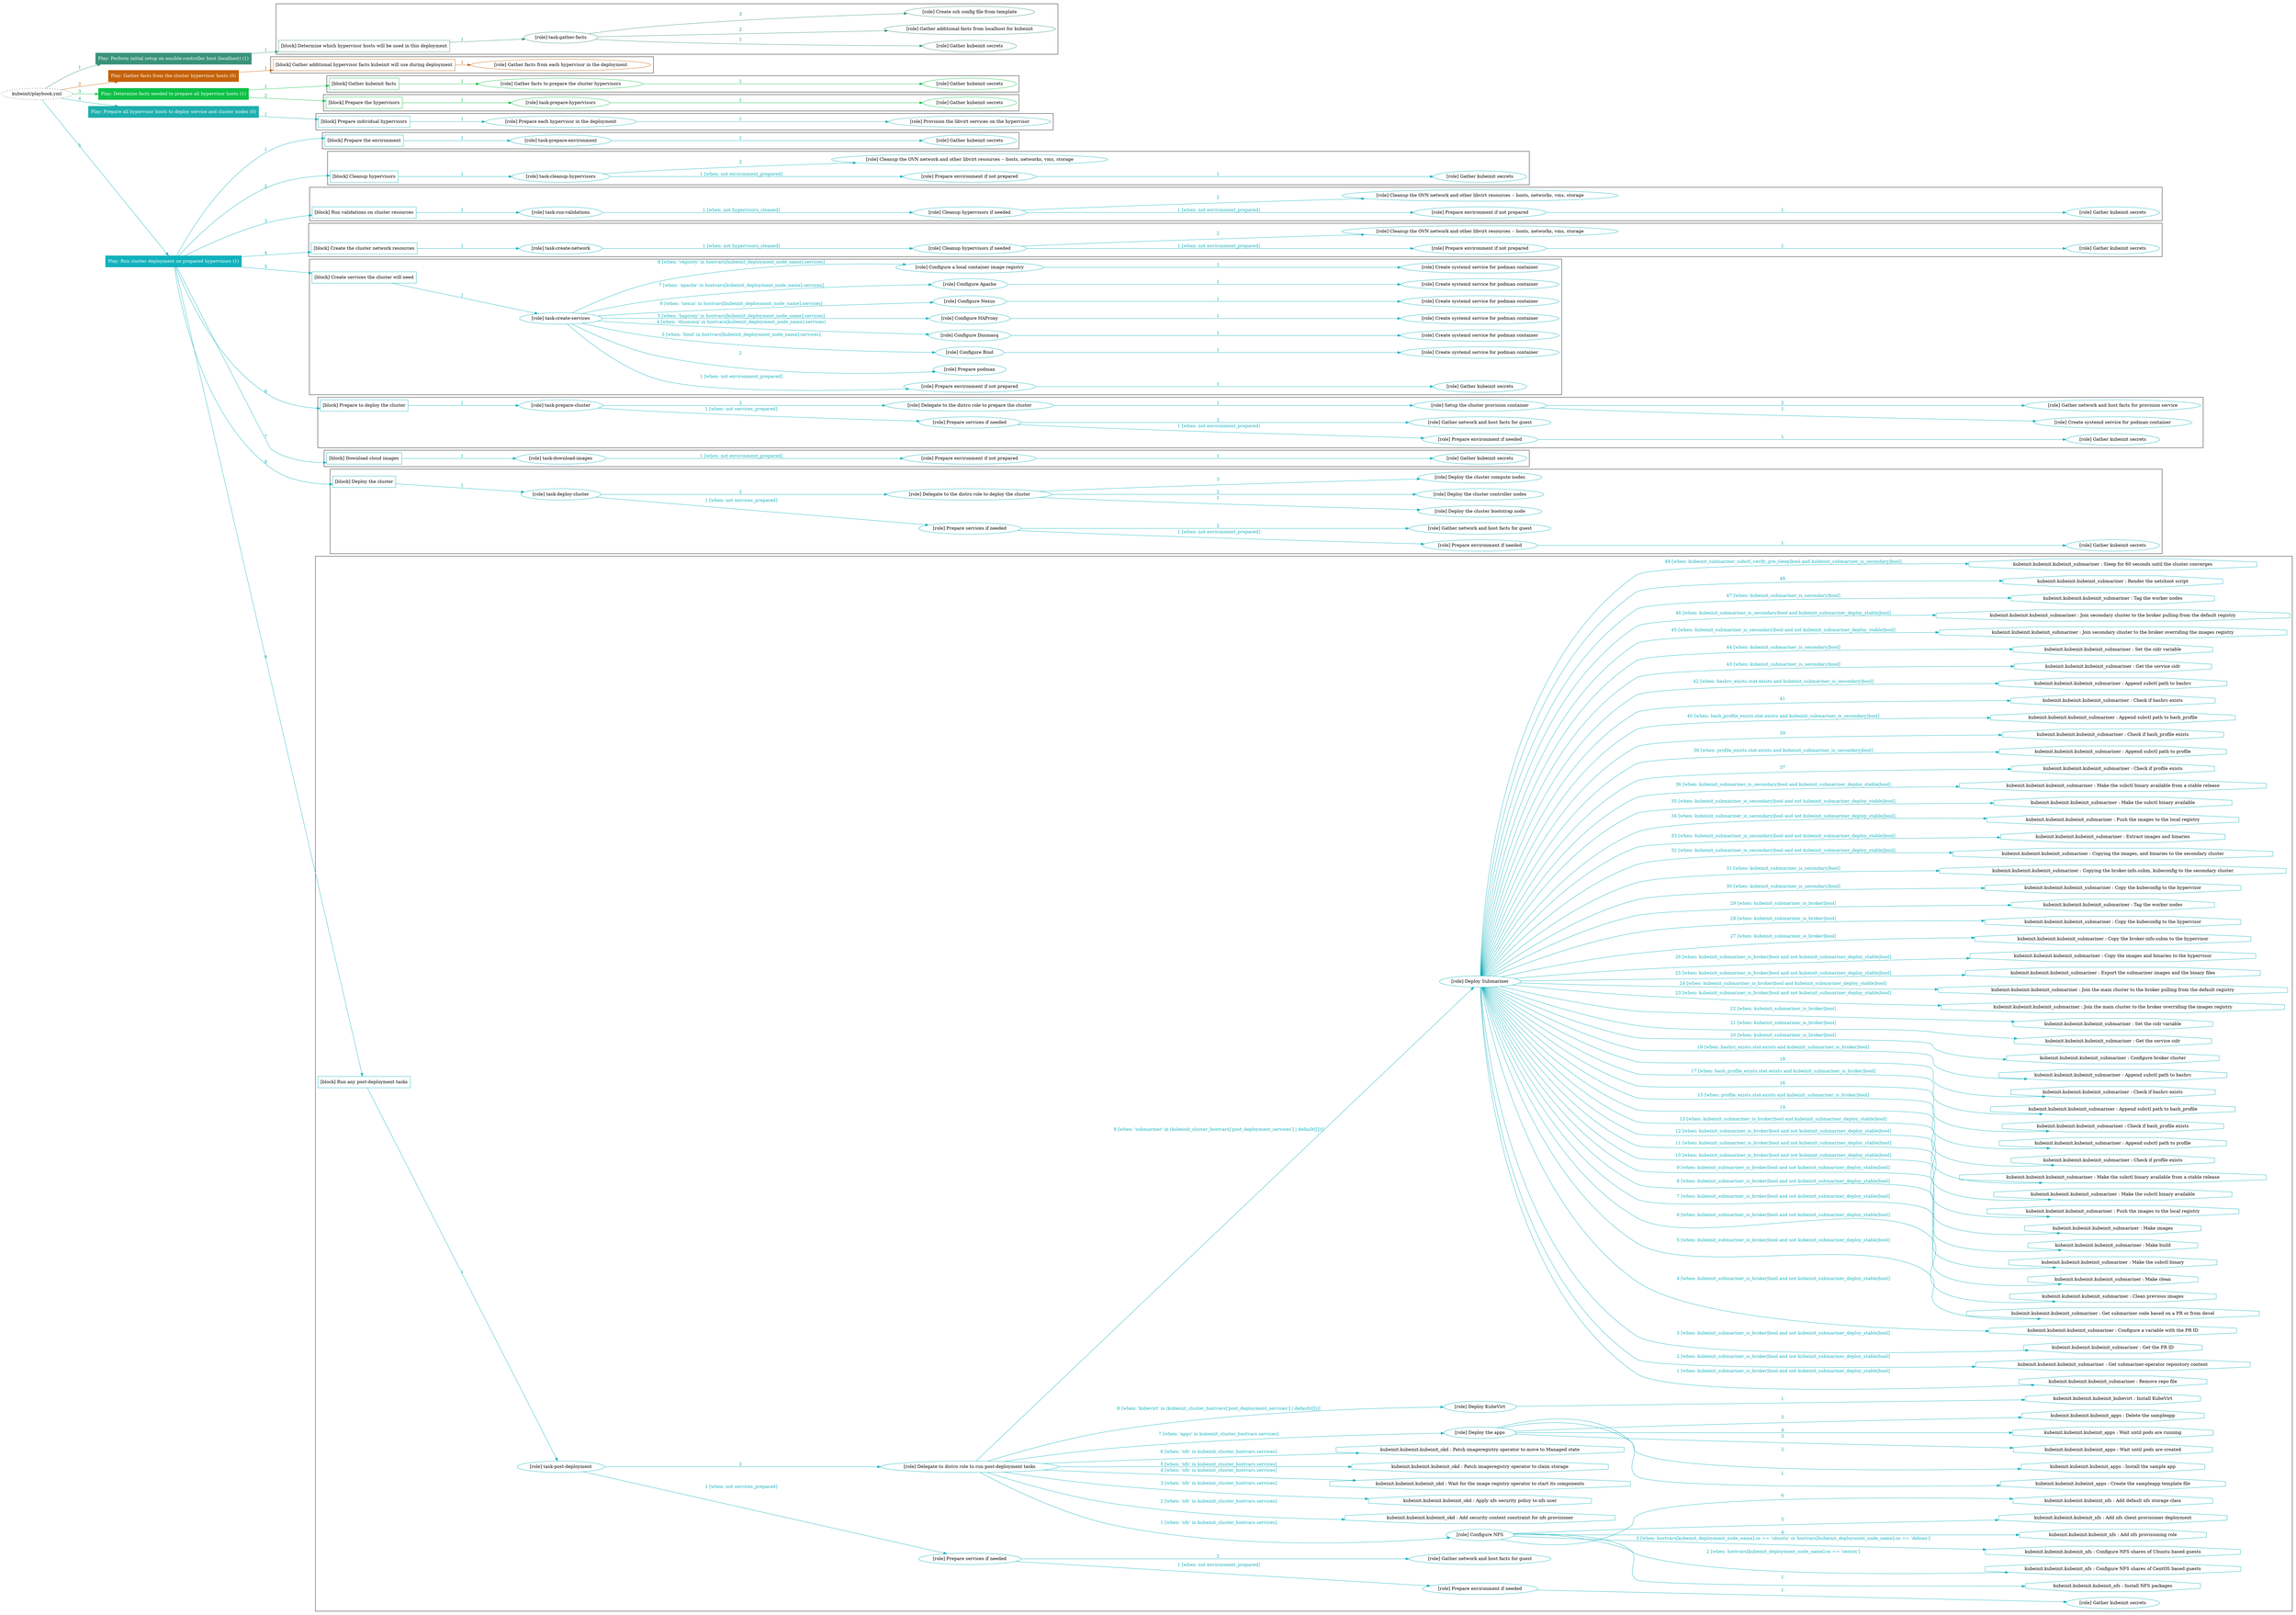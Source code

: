 digraph {
	graph [concentrate=true ordering=in rankdir=LR ratio=fill]
	edge [esep=5 sep=10]
	"kubeinit/playbook.yml" [URL="/home/runner/work/kubeinit/kubeinit/kubeinit/playbook.yml" id=playbook_640247bc style=dotted]
	"kubeinit/playbook.yml" -> play_4a9f6f5c [label="1 " color="#399379" fontcolor="#399379" id=edge_64b450d5 labeltooltip="1 " tooltip="1 "]
	subgraph "Play: Perform initial setup on ansible-controller host (localhost) (1)" {
		play_4a9f6f5c [label="Play: Perform initial setup on ansible-controller host (localhost) (1)" URL="/home/runner/work/kubeinit/kubeinit/kubeinit/playbook.yml" color="#399379" fontcolor="#ffffff" id=play_4a9f6f5c shape=box style=filled tooltip=localhost]
		play_4a9f6f5c -> block_dc47800d [label=1 color="#399379" fontcolor="#399379" id=edge_f4c91f2d labeltooltip=1 tooltip=1]
		subgraph cluster_block_dc47800d {
			block_dc47800d [label="[block] Determine which hypervisor hosts will be used in this deployment" URL="/home/runner/work/kubeinit/kubeinit/kubeinit/playbook.yml" color="#399379" id=block_dc47800d labeltooltip="Determine which hypervisor hosts will be used in this deployment" shape=box tooltip="Determine which hypervisor hosts will be used in this deployment"]
			block_dc47800d -> role_5c06d20a [label="1 " color="#399379" fontcolor="#399379" id=edge_d6af24fc labeltooltip="1 " tooltip="1 "]
			subgraph "task-gather-facts" {
				role_5c06d20a [label="[role] task-gather-facts" URL="/home/runner/work/kubeinit/kubeinit/kubeinit/playbook.yml" color="#399379" id=role_5c06d20a tooltip="task-gather-facts"]
				role_5c06d20a -> role_df1dd63a [label="1 " color="#399379" fontcolor="#399379" id=edge_61a5b676 labeltooltip="1 " tooltip="1 "]
				subgraph "Gather kubeinit secrets" {
					role_df1dd63a [label="[role] Gather kubeinit secrets" URL="/home/runner/.ansible/collections/ansible_collections/kubeinit/kubeinit/roles/kubeinit_prepare/tasks/build_hypervisors_group.yml" color="#399379" id=role_df1dd63a tooltip="Gather kubeinit secrets"]
				}
				role_5c06d20a -> role_acdc1445 [label="2 " color="#399379" fontcolor="#399379" id=edge_2fc4f24d labeltooltip="2 " tooltip="2 "]
				subgraph "Gather additional facts from localhost for kubeinit" {
					role_acdc1445 [label="[role] Gather additional facts from localhost for kubeinit" URL="/home/runner/.ansible/collections/ansible_collections/kubeinit/kubeinit/roles/kubeinit_prepare/tasks/build_hypervisors_group.yml" color="#399379" id=role_acdc1445 tooltip="Gather additional facts from localhost for kubeinit"]
				}
				role_5c06d20a -> role_4d41464d [label="3 " color="#399379" fontcolor="#399379" id=edge_6f1af79f labeltooltip="3 " tooltip="3 "]
				subgraph "Create ssh config file from template" {
					role_4d41464d [label="[role] Create ssh config file from template" URL="/home/runner/.ansible/collections/ansible_collections/kubeinit/kubeinit/roles/kubeinit_prepare/tasks/build_hypervisors_group.yml" color="#399379" id=role_4d41464d tooltip="Create ssh config file from template"]
				}
			}
		}
	}
	"kubeinit/playbook.yml" -> play_c16af2fe [label="2 " color="#c56107" fontcolor="#c56107" id=edge_182dde0f labeltooltip="2 " tooltip="2 "]
	subgraph "Play: Gather facts from the cluster hypervisor hosts (0)" {
		play_c16af2fe [label="Play: Gather facts from the cluster hypervisor hosts (0)" URL="/home/runner/work/kubeinit/kubeinit/kubeinit/playbook.yml" color="#c56107" fontcolor="#ffffff" id=play_c16af2fe shape=box style=filled tooltip="Play: Gather facts from the cluster hypervisor hosts (0)"]
		play_c16af2fe -> block_ee3ba1fe [label=1 color="#c56107" fontcolor="#c56107" id=edge_c8aced54 labeltooltip=1 tooltip=1]
		subgraph cluster_block_ee3ba1fe {
			block_ee3ba1fe [label="[block] Gather additional hypervisor facts kubeinit will use during deployment" URL="/home/runner/work/kubeinit/kubeinit/kubeinit/playbook.yml" color="#c56107" id=block_ee3ba1fe labeltooltip="Gather additional hypervisor facts kubeinit will use during deployment" shape=box tooltip="Gather additional hypervisor facts kubeinit will use during deployment"]
			block_ee3ba1fe -> role_a01ac4f3 [label="1 " color="#c56107" fontcolor="#c56107" id=edge_986ab8c3 labeltooltip="1 " tooltip="1 "]
			subgraph "Gather facts from each hypervisor in the deployment" {
				role_a01ac4f3 [label="[role] Gather facts from each hypervisor in the deployment" URL="/home/runner/work/kubeinit/kubeinit/kubeinit/playbook.yml" color="#c56107" id=role_a01ac4f3 tooltip="Gather facts from each hypervisor in the deployment"]
			}
		}
	}
	"kubeinit/playbook.yml" -> play_360c19b2 [label="3 " color="#0cc045" fontcolor="#0cc045" id=edge_baf38427 labeltooltip="3 " tooltip="3 "]
	subgraph "Play: Determine facts needed to prepare all hypervisor hosts (1)" {
		play_360c19b2 [label="Play: Determine facts needed to prepare all hypervisor hosts (1)" URL="/home/runner/work/kubeinit/kubeinit/kubeinit/playbook.yml" color="#0cc045" fontcolor="#ffffff" id=play_360c19b2 shape=box style=filled tooltip=localhost]
		play_360c19b2 -> block_fedbd7ce [label=1 color="#0cc045" fontcolor="#0cc045" id=edge_6f298983 labeltooltip=1 tooltip=1]
		subgraph cluster_block_fedbd7ce {
			block_fedbd7ce [label="[block] Gather kubeinit facts" URL="/home/runner/work/kubeinit/kubeinit/kubeinit/playbook.yml" color="#0cc045" id=block_fedbd7ce labeltooltip="Gather kubeinit facts" shape=box tooltip="Gather kubeinit facts"]
			block_fedbd7ce -> role_d5254db4 [label="1 " color="#0cc045" fontcolor="#0cc045" id=edge_c2577f4f labeltooltip="1 " tooltip="1 "]
			subgraph "Gather facts to prepare the cluster hypervisors" {
				role_d5254db4 [label="[role] Gather facts to prepare the cluster hypervisors" URL="/home/runner/work/kubeinit/kubeinit/kubeinit/playbook.yml" color="#0cc045" id=role_d5254db4 tooltip="Gather facts to prepare the cluster hypervisors"]
				role_d5254db4 -> role_80ec7edc [label="1 " color="#0cc045" fontcolor="#0cc045" id=edge_f1fc25c3 labeltooltip="1 " tooltip="1 "]
				subgraph "Gather kubeinit secrets" {
					role_80ec7edc [label="[role] Gather kubeinit secrets" URL="/home/runner/.ansible/collections/ansible_collections/kubeinit/kubeinit/roles/kubeinit_prepare/tasks/gather_kubeinit_facts.yml" color="#0cc045" id=role_80ec7edc tooltip="Gather kubeinit secrets"]
				}
			}
		}
		play_360c19b2 -> block_8de9c51f [label=2 color="#0cc045" fontcolor="#0cc045" id=edge_85b9997a labeltooltip=2 tooltip=2]
		subgraph cluster_block_8de9c51f {
			block_8de9c51f [label="[block] Prepare the hypervisors" URL="/home/runner/work/kubeinit/kubeinit/kubeinit/playbook.yml" color="#0cc045" id=block_8de9c51f labeltooltip="Prepare the hypervisors" shape=box tooltip="Prepare the hypervisors"]
			block_8de9c51f -> role_9bd41ff6 [label="1 " color="#0cc045" fontcolor="#0cc045" id=edge_f491b420 labeltooltip="1 " tooltip="1 "]
			subgraph "task-prepare-hypervisors" {
				role_9bd41ff6 [label="[role] task-prepare-hypervisors" URL="/home/runner/work/kubeinit/kubeinit/kubeinit/playbook.yml" color="#0cc045" id=role_9bd41ff6 tooltip="task-prepare-hypervisors"]
				role_9bd41ff6 -> role_336b8883 [label="1 " color="#0cc045" fontcolor="#0cc045" id=edge_ef9e23a4 labeltooltip="1 " tooltip="1 "]
				subgraph "Gather kubeinit secrets" {
					role_336b8883 [label="[role] Gather kubeinit secrets" URL="/home/runner/.ansible/collections/ansible_collections/kubeinit/kubeinit/roles/kubeinit_prepare/tasks/gather_kubeinit_facts.yml" color="#0cc045" id=role_336b8883 tooltip="Gather kubeinit secrets"]
				}
			}
		}
	}
	"kubeinit/playbook.yml" -> play_85b6affa [label="4 " color="#1dafad" fontcolor="#1dafad" id=edge_9ad10c3f labeltooltip="4 " tooltip="4 "]
	subgraph "Play: Prepare all hypervisor hosts to deploy service and cluster nodes (0)" {
		play_85b6affa [label="Play: Prepare all hypervisor hosts to deploy service and cluster nodes (0)" URL="/home/runner/work/kubeinit/kubeinit/kubeinit/playbook.yml" color="#1dafad" fontcolor="#ffffff" id=play_85b6affa shape=box style=filled tooltip="Play: Prepare all hypervisor hosts to deploy service and cluster nodes (0)"]
		play_85b6affa -> block_7d319850 [label=1 color="#1dafad" fontcolor="#1dafad" id=edge_769d8304 labeltooltip=1 tooltip=1]
		subgraph cluster_block_7d319850 {
			block_7d319850 [label="[block] Prepare individual hypervisors" URL="/home/runner/work/kubeinit/kubeinit/kubeinit/playbook.yml" color="#1dafad" id=block_7d319850 labeltooltip="Prepare individual hypervisors" shape=box tooltip="Prepare individual hypervisors"]
			block_7d319850 -> role_7e3f52c6 [label="1 " color="#1dafad" fontcolor="#1dafad" id=edge_95693289 labeltooltip="1 " tooltip="1 "]
			subgraph "Prepare each hypervisor in the deployment" {
				role_7e3f52c6 [label="[role] Prepare each hypervisor in the deployment" URL="/home/runner/work/kubeinit/kubeinit/kubeinit/playbook.yml" color="#1dafad" id=role_7e3f52c6 tooltip="Prepare each hypervisor in the deployment"]
				role_7e3f52c6 -> role_97225fea [label="1 " color="#1dafad" fontcolor="#1dafad" id=edge_5c2bb51e labeltooltip="1 " tooltip="1 "]
				subgraph "Provision the libvirt services on the hypervisor" {
					role_97225fea [label="[role] Provision the libvirt services on the hypervisor" URL="/home/runner/.ansible/collections/ansible_collections/kubeinit/kubeinit/roles/kubeinit_prepare/tasks/prepare_hypervisor.yml" color="#1dafad" id=role_97225fea tooltip="Provision the libvirt services on the hypervisor"]
				}
			}
		}
	}
	"kubeinit/playbook.yml" -> play_3759d68b [label="5 " color="#10b1bc" fontcolor="#10b1bc" id=edge_a255c82c labeltooltip="5 " tooltip="5 "]
	subgraph "Play: Run cluster deployment on prepared hypervisors (1)" {
		play_3759d68b [label="Play: Run cluster deployment on prepared hypervisors (1)" URL="/home/runner/work/kubeinit/kubeinit/kubeinit/playbook.yml" color="#10b1bc" fontcolor="#ffffff" id=play_3759d68b shape=box style=filled tooltip=localhost]
		play_3759d68b -> block_9c7b4aca [label=1 color="#10b1bc" fontcolor="#10b1bc" id=edge_72007f53 labeltooltip=1 tooltip=1]
		subgraph cluster_block_9c7b4aca {
			block_9c7b4aca [label="[block] Prepare the environment" URL="/home/runner/work/kubeinit/kubeinit/kubeinit/playbook.yml" color="#10b1bc" id=block_9c7b4aca labeltooltip="Prepare the environment" shape=box tooltip="Prepare the environment"]
			block_9c7b4aca -> role_82b51726 [label="1 " color="#10b1bc" fontcolor="#10b1bc" id=edge_9fd63142 labeltooltip="1 " tooltip="1 "]
			subgraph "task-prepare-environment" {
				role_82b51726 [label="[role] task-prepare-environment" URL="/home/runner/work/kubeinit/kubeinit/kubeinit/playbook.yml" color="#10b1bc" id=role_82b51726 tooltip="task-prepare-environment"]
				role_82b51726 -> role_0d95e357 [label="1 " color="#10b1bc" fontcolor="#10b1bc" id=edge_d385d8fa labeltooltip="1 " tooltip="1 "]
				subgraph "Gather kubeinit secrets" {
					role_0d95e357 [label="[role] Gather kubeinit secrets" URL="/home/runner/.ansible/collections/ansible_collections/kubeinit/kubeinit/roles/kubeinit_prepare/tasks/gather_kubeinit_facts.yml" color="#10b1bc" id=role_0d95e357 tooltip="Gather kubeinit secrets"]
				}
			}
		}
		play_3759d68b -> block_635279b5 [label=2 color="#10b1bc" fontcolor="#10b1bc" id=edge_6f3d0d19 labeltooltip=2 tooltip=2]
		subgraph cluster_block_635279b5 {
			block_635279b5 [label="[block] Cleanup hypervisors" URL="/home/runner/work/kubeinit/kubeinit/kubeinit/playbook.yml" color="#10b1bc" id=block_635279b5 labeltooltip="Cleanup hypervisors" shape=box tooltip="Cleanup hypervisors"]
			block_635279b5 -> role_53c42068 [label="1 " color="#10b1bc" fontcolor="#10b1bc" id=edge_d6fdacb9 labeltooltip="1 " tooltip="1 "]
			subgraph "task-cleanup-hypervisors" {
				role_53c42068 [label="[role] task-cleanup-hypervisors" URL="/home/runner/work/kubeinit/kubeinit/kubeinit/playbook.yml" color="#10b1bc" id=role_53c42068 tooltip="task-cleanup-hypervisors"]
				role_53c42068 -> role_25cec207 [label="1 [when: not environment_prepared]" color="#10b1bc" fontcolor="#10b1bc" id=edge_fbef49f0 labeltooltip="1 [when: not environment_prepared]" tooltip="1 [when: not environment_prepared]"]
				subgraph "Prepare environment if not prepared" {
					role_25cec207 [label="[role] Prepare environment if not prepared" URL="/home/runner/.ansible/collections/ansible_collections/kubeinit/kubeinit/roles/kubeinit_prepare/tasks/cleanup_hypervisors.yml" color="#10b1bc" id=role_25cec207 tooltip="Prepare environment if not prepared"]
					role_25cec207 -> role_3fbaac59 [label="1 " color="#10b1bc" fontcolor="#10b1bc" id=edge_09ec5976 labeltooltip="1 " tooltip="1 "]
					subgraph "Gather kubeinit secrets" {
						role_3fbaac59 [label="[role] Gather kubeinit secrets" URL="/home/runner/.ansible/collections/ansible_collections/kubeinit/kubeinit/roles/kubeinit_prepare/tasks/gather_kubeinit_facts.yml" color="#10b1bc" id=role_3fbaac59 tooltip="Gather kubeinit secrets"]
					}
				}
				role_53c42068 -> role_335e51e8 [label="2 " color="#10b1bc" fontcolor="#10b1bc" id=edge_e0292431 labeltooltip="2 " tooltip="2 "]
				subgraph "Cleanup the OVN network and other libvirt resources -- hosts, networks, vms, storage" {
					role_335e51e8 [label="[role] Cleanup the OVN network and other libvirt resources -- hosts, networks, vms, storage" URL="/home/runner/.ansible/collections/ansible_collections/kubeinit/kubeinit/roles/kubeinit_prepare/tasks/cleanup_hypervisors.yml" color="#10b1bc" id=role_335e51e8 tooltip="Cleanup the OVN network and other libvirt resources -- hosts, networks, vms, storage"]
				}
			}
		}
		play_3759d68b -> block_2ac8d236 [label=3 color="#10b1bc" fontcolor="#10b1bc" id=edge_c970bdfa labeltooltip=3 tooltip=3]
		subgraph cluster_block_2ac8d236 {
			block_2ac8d236 [label="[block] Run validations on cluster resources" URL="/home/runner/work/kubeinit/kubeinit/kubeinit/playbook.yml" color="#10b1bc" id=block_2ac8d236 labeltooltip="Run validations on cluster resources" shape=box tooltip="Run validations on cluster resources"]
			block_2ac8d236 -> role_41243b19 [label="1 " color="#10b1bc" fontcolor="#10b1bc" id=edge_00781556 labeltooltip="1 " tooltip="1 "]
			subgraph "task-run-validations" {
				role_41243b19 [label="[role] task-run-validations" URL="/home/runner/work/kubeinit/kubeinit/kubeinit/playbook.yml" color="#10b1bc" id=role_41243b19 tooltip="task-run-validations"]
				role_41243b19 -> role_28c46fa4 [label="1 [when: not hypervisors_cleaned]" color="#10b1bc" fontcolor="#10b1bc" id=edge_d60dd5ba labeltooltip="1 [when: not hypervisors_cleaned]" tooltip="1 [when: not hypervisors_cleaned]"]
				subgraph "Cleanup hypervisors if needed" {
					role_28c46fa4 [label="[role] Cleanup hypervisors if needed" URL="/home/runner/.ansible/collections/ansible_collections/kubeinit/kubeinit/roles/kubeinit_validations/tasks/main.yml" color="#10b1bc" id=role_28c46fa4 tooltip="Cleanup hypervisors if needed"]
					role_28c46fa4 -> role_31d93777 [label="1 [when: not environment_prepared]" color="#10b1bc" fontcolor="#10b1bc" id=edge_d7bb24d0 labeltooltip="1 [when: not environment_prepared]" tooltip="1 [when: not environment_prepared]"]
					subgraph "Prepare environment if not prepared" {
						role_31d93777 [label="[role] Prepare environment if not prepared" URL="/home/runner/.ansible/collections/ansible_collections/kubeinit/kubeinit/roles/kubeinit_prepare/tasks/cleanup_hypervisors.yml" color="#10b1bc" id=role_31d93777 tooltip="Prepare environment if not prepared"]
						role_31d93777 -> role_ad2480b9 [label="1 " color="#10b1bc" fontcolor="#10b1bc" id=edge_afa800a9 labeltooltip="1 " tooltip="1 "]
						subgraph "Gather kubeinit secrets" {
							role_ad2480b9 [label="[role] Gather kubeinit secrets" URL="/home/runner/.ansible/collections/ansible_collections/kubeinit/kubeinit/roles/kubeinit_prepare/tasks/gather_kubeinit_facts.yml" color="#10b1bc" id=role_ad2480b9 tooltip="Gather kubeinit secrets"]
						}
					}
					role_28c46fa4 -> role_658c9b16 [label="2 " color="#10b1bc" fontcolor="#10b1bc" id=edge_60c09d65 labeltooltip="2 " tooltip="2 "]
					subgraph "Cleanup the OVN network and other libvirt resources -- hosts, networks, vms, storage" {
						role_658c9b16 [label="[role] Cleanup the OVN network and other libvirt resources -- hosts, networks, vms, storage" URL="/home/runner/.ansible/collections/ansible_collections/kubeinit/kubeinit/roles/kubeinit_prepare/tasks/cleanup_hypervisors.yml" color="#10b1bc" id=role_658c9b16 tooltip="Cleanup the OVN network and other libvirt resources -- hosts, networks, vms, storage"]
					}
				}
			}
		}
		play_3759d68b -> block_6cad9364 [label=4 color="#10b1bc" fontcolor="#10b1bc" id=edge_71ad2649 labeltooltip=4 tooltip=4]
		subgraph cluster_block_6cad9364 {
			block_6cad9364 [label="[block] Create the cluster network resources" URL="/home/runner/work/kubeinit/kubeinit/kubeinit/playbook.yml" color="#10b1bc" id=block_6cad9364 labeltooltip="Create the cluster network resources" shape=box tooltip="Create the cluster network resources"]
			block_6cad9364 -> role_dd58e9c7 [label="1 " color="#10b1bc" fontcolor="#10b1bc" id=edge_92a5d022 labeltooltip="1 " tooltip="1 "]
			subgraph "task-create-network" {
				role_dd58e9c7 [label="[role] task-create-network" URL="/home/runner/work/kubeinit/kubeinit/kubeinit/playbook.yml" color="#10b1bc" id=role_dd58e9c7 tooltip="task-create-network"]
				role_dd58e9c7 -> role_c4c4d678 [label="1 [when: not hypervisors_cleaned]" color="#10b1bc" fontcolor="#10b1bc" id=edge_01e412e1 labeltooltip="1 [when: not hypervisors_cleaned]" tooltip="1 [when: not hypervisors_cleaned]"]
				subgraph "Cleanup hypervisors if needed" {
					role_c4c4d678 [label="[role] Cleanup hypervisors if needed" URL="/home/runner/.ansible/collections/ansible_collections/kubeinit/kubeinit/roles/kubeinit_libvirt/tasks/create_network.yml" color="#10b1bc" id=role_c4c4d678 tooltip="Cleanup hypervisors if needed"]
					role_c4c4d678 -> role_02bfd8c1 [label="1 [when: not environment_prepared]" color="#10b1bc" fontcolor="#10b1bc" id=edge_baa6f43c labeltooltip="1 [when: not environment_prepared]" tooltip="1 [when: not environment_prepared]"]
					subgraph "Prepare environment if not prepared" {
						role_02bfd8c1 [label="[role] Prepare environment if not prepared" URL="/home/runner/.ansible/collections/ansible_collections/kubeinit/kubeinit/roles/kubeinit_prepare/tasks/cleanup_hypervisors.yml" color="#10b1bc" id=role_02bfd8c1 tooltip="Prepare environment if not prepared"]
						role_02bfd8c1 -> role_7b13e18a [label="1 " color="#10b1bc" fontcolor="#10b1bc" id=edge_e526cafd labeltooltip="1 " tooltip="1 "]
						subgraph "Gather kubeinit secrets" {
							role_7b13e18a [label="[role] Gather kubeinit secrets" URL="/home/runner/.ansible/collections/ansible_collections/kubeinit/kubeinit/roles/kubeinit_prepare/tasks/gather_kubeinit_facts.yml" color="#10b1bc" id=role_7b13e18a tooltip="Gather kubeinit secrets"]
						}
					}
					role_c4c4d678 -> role_e01c3135 [label="2 " color="#10b1bc" fontcolor="#10b1bc" id=edge_c72f9179 labeltooltip="2 " tooltip="2 "]
					subgraph "Cleanup the OVN network and other libvirt resources -- hosts, networks, vms, storage" {
						role_e01c3135 [label="[role] Cleanup the OVN network and other libvirt resources -- hosts, networks, vms, storage" URL="/home/runner/.ansible/collections/ansible_collections/kubeinit/kubeinit/roles/kubeinit_prepare/tasks/cleanup_hypervisors.yml" color="#10b1bc" id=role_e01c3135 tooltip="Cleanup the OVN network and other libvirt resources -- hosts, networks, vms, storage"]
					}
				}
			}
		}
		play_3759d68b -> block_f52b03f4 [label=5 color="#10b1bc" fontcolor="#10b1bc" id=edge_c6c02c8c labeltooltip=5 tooltip=5]
		subgraph cluster_block_f52b03f4 {
			block_f52b03f4 [label="[block] Create services the cluster will need" URL="/home/runner/work/kubeinit/kubeinit/kubeinit/playbook.yml" color="#10b1bc" id=block_f52b03f4 labeltooltip="Create services the cluster will need" shape=box tooltip="Create services the cluster will need"]
			block_f52b03f4 -> role_40cf92e0 [label="1 " color="#10b1bc" fontcolor="#10b1bc" id=edge_f636fbc5 labeltooltip="1 " tooltip="1 "]
			subgraph "task-create-services" {
				role_40cf92e0 [label="[role] task-create-services" URL="/home/runner/work/kubeinit/kubeinit/kubeinit/playbook.yml" color="#10b1bc" id=role_40cf92e0 tooltip="task-create-services"]
				role_40cf92e0 -> role_3fff6316 [label="1 [when: not environment_prepared]" color="#10b1bc" fontcolor="#10b1bc" id=edge_3dfca6ba labeltooltip="1 [when: not environment_prepared]" tooltip="1 [when: not environment_prepared]"]
				subgraph "Prepare environment if not prepared" {
					role_3fff6316 [label="[role] Prepare environment if not prepared" URL="/home/runner/.ansible/collections/ansible_collections/kubeinit/kubeinit/roles/kubeinit_services/tasks/main.yml" color="#10b1bc" id=role_3fff6316 tooltip="Prepare environment if not prepared"]
					role_3fff6316 -> role_4b9f3081 [label="1 " color="#10b1bc" fontcolor="#10b1bc" id=edge_85a0e534 labeltooltip="1 " tooltip="1 "]
					subgraph "Gather kubeinit secrets" {
						role_4b9f3081 [label="[role] Gather kubeinit secrets" URL="/home/runner/.ansible/collections/ansible_collections/kubeinit/kubeinit/roles/kubeinit_prepare/tasks/gather_kubeinit_facts.yml" color="#10b1bc" id=role_4b9f3081 tooltip="Gather kubeinit secrets"]
					}
				}
				role_40cf92e0 -> role_a9385e4d [label="2 " color="#10b1bc" fontcolor="#10b1bc" id=edge_4546159d labeltooltip="2 " tooltip="2 "]
				subgraph "Prepare podman" {
					role_a9385e4d [label="[role] Prepare podman" URL="/home/runner/.ansible/collections/ansible_collections/kubeinit/kubeinit/roles/kubeinit_services/tasks/00_create_service_pod.yml" color="#10b1bc" id=role_a9385e4d tooltip="Prepare podman"]
				}
				role_40cf92e0 -> role_3ff1f5e8 [label="3 [when: 'bind' in hostvars[kubeinit_deployment_node_name].services]" color="#10b1bc" fontcolor="#10b1bc" id=edge_c7430168 labeltooltip="3 [when: 'bind' in hostvars[kubeinit_deployment_node_name].services]" tooltip="3 [when: 'bind' in hostvars[kubeinit_deployment_node_name].services]"]
				subgraph "Configure Bind" {
					role_3ff1f5e8 [label="[role] Configure Bind" URL="/home/runner/.ansible/collections/ansible_collections/kubeinit/kubeinit/roles/kubeinit_services/tasks/start_services_containers.yml" color="#10b1bc" id=role_3ff1f5e8 tooltip="Configure Bind"]
					role_3ff1f5e8 -> role_80639408 [label="1 " color="#10b1bc" fontcolor="#10b1bc" id=edge_95ab41bb labeltooltip="1 " tooltip="1 "]
					subgraph "Create systemd service for podman container" {
						role_80639408 [label="[role] Create systemd service for podman container" URL="/home/runner/.ansible/collections/ansible_collections/kubeinit/kubeinit/roles/kubeinit_bind/tasks/main.yml" color="#10b1bc" id=role_80639408 tooltip="Create systemd service for podman container"]
					}
				}
				role_40cf92e0 -> role_053e45de [label="4 [when: 'dnsmasq' in hostvars[kubeinit_deployment_node_name].services]" color="#10b1bc" fontcolor="#10b1bc" id=edge_e7c22520 labeltooltip="4 [when: 'dnsmasq' in hostvars[kubeinit_deployment_node_name].services]" tooltip="4 [when: 'dnsmasq' in hostvars[kubeinit_deployment_node_name].services]"]
				subgraph "Configure Dnsmasq" {
					role_053e45de [label="[role] Configure Dnsmasq" URL="/home/runner/.ansible/collections/ansible_collections/kubeinit/kubeinit/roles/kubeinit_services/tasks/start_services_containers.yml" color="#10b1bc" id=role_053e45de tooltip="Configure Dnsmasq"]
					role_053e45de -> role_e2e8e42f [label="1 " color="#10b1bc" fontcolor="#10b1bc" id=edge_00c44575 labeltooltip="1 " tooltip="1 "]
					subgraph "Create systemd service for podman container" {
						role_e2e8e42f [label="[role] Create systemd service for podman container" URL="/home/runner/.ansible/collections/ansible_collections/kubeinit/kubeinit/roles/kubeinit_dnsmasq/tasks/main.yml" color="#10b1bc" id=role_e2e8e42f tooltip="Create systemd service for podman container"]
					}
				}
				role_40cf92e0 -> role_ce43e9ba [label="5 [when: 'haproxy' in hostvars[kubeinit_deployment_node_name].services]" color="#10b1bc" fontcolor="#10b1bc" id=edge_3724f89a labeltooltip="5 [when: 'haproxy' in hostvars[kubeinit_deployment_node_name].services]" tooltip="5 [when: 'haproxy' in hostvars[kubeinit_deployment_node_name].services]"]
				subgraph "Configure HAProxy" {
					role_ce43e9ba [label="[role] Configure HAProxy" URL="/home/runner/.ansible/collections/ansible_collections/kubeinit/kubeinit/roles/kubeinit_services/tasks/start_services_containers.yml" color="#10b1bc" id=role_ce43e9ba tooltip="Configure HAProxy"]
					role_ce43e9ba -> role_d7f36a8c [label="1 " color="#10b1bc" fontcolor="#10b1bc" id=edge_6903cb8e labeltooltip="1 " tooltip="1 "]
					subgraph "Create systemd service for podman container" {
						role_d7f36a8c [label="[role] Create systemd service for podman container" URL="/home/runner/.ansible/collections/ansible_collections/kubeinit/kubeinit/roles/kubeinit_haproxy/tasks/main.yml" color="#10b1bc" id=role_d7f36a8c tooltip="Create systemd service for podman container"]
					}
				}
				role_40cf92e0 -> role_105c5e7c [label="6 [when: 'nexus' in hostvars[kubeinit_deployment_node_name].services]" color="#10b1bc" fontcolor="#10b1bc" id=edge_4f13dba6 labeltooltip="6 [when: 'nexus' in hostvars[kubeinit_deployment_node_name].services]" tooltip="6 [when: 'nexus' in hostvars[kubeinit_deployment_node_name].services]"]
				subgraph "Configure Nexus" {
					role_105c5e7c [label="[role] Configure Nexus" URL="/home/runner/.ansible/collections/ansible_collections/kubeinit/kubeinit/roles/kubeinit_services/tasks/start_services_containers.yml" color="#10b1bc" id=role_105c5e7c tooltip="Configure Nexus"]
					role_105c5e7c -> role_17cf3dd2 [label="1 " color="#10b1bc" fontcolor="#10b1bc" id=edge_5f01061a labeltooltip="1 " tooltip="1 "]
					subgraph "Create systemd service for podman container" {
						role_17cf3dd2 [label="[role] Create systemd service for podman container" URL="/home/runner/.ansible/collections/ansible_collections/kubeinit/kubeinit/roles/kubeinit_nexus/tasks/main.yml" color="#10b1bc" id=role_17cf3dd2 tooltip="Create systemd service for podman container"]
					}
				}
				role_40cf92e0 -> role_6bcedee8 [label="7 [when: 'apache' in hostvars[kubeinit_deployment_node_name].services]" color="#10b1bc" fontcolor="#10b1bc" id=edge_59652fb4 labeltooltip="7 [when: 'apache' in hostvars[kubeinit_deployment_node_name].services]" tooltip="7 [when: 'apache' in hostvars[kubeinit_deployment_node_name].services]"]
				subgraph "Configure Apache" {
					role_6bcedee8 [label="[role] Configure Apache" URL="/home/runner/.ansible/collections/ansible_collections/kubeinit/kubeinit/roles/kubeinit_services/tasks/start_services_containers.yml" color="#10b1bc" id=role_6bcedee8 tooltip="Configure Apache"]
					role_6bcedee8 -> role_14650d52 [label="1 " color="#10b1bc" fontcolor="#10b1bc" id=edge_15e3c53b labeltooltip="1 " tooltip="1 "]
					subgraph "Create systemd service for podman container" {
						role_14650d52 [label="[role] Create systemd service for podman container" URL="/home/runner/.ansible/collections/ansible_collections/kubeinit/kubeinit/roles/kubeinit_apache/tasks/main.yml" color="#10b1bc" id=role_14650d52 tooltip="Create systemd service for podman container"]
					}
				}
				role_40cf92e0 -> role_b3194e32 [label="8 [when: 'registry' in hostvars[kubeinit_deployment_node_name].services]" color="#10b1bc" fontcolor="#10b1bc" id=edge_3ba3107d labeltooltip="8 [when: 'registry' in hostvars[kubeinit_deployment_node_name].services]" tooltip="8 [when: 'registry' in hostvars[kubeinit_deployment_node_name].services]"]
				subgraph "Configure a local container image registry" {
					role_b3194e32 [label="[role] Configure a local container image registry" URL="/home/runner/.ansible/collections/ansible_collections/kubeinit/kubeinit/roles/kubeinit_services/tasks/start_services_containers.yml" color="#10b1bc" id=role_b3194e32 tooltip="Configure a local container image registry"]
					role_b3194e32 -> role_bd13b9cc [label="1 " color="#10b1bc" fontcolor="#10b1bc" id=edge_6ca950d2 labeltooltip="1 " tooltip="1 "]
					subgraph "Create systemd service for podman container" {
						role_bd13b9cc [label="[role] Create systemd service for podman container" URL="/home/runner/.ansible/collections/ansible_collections/kubeinit/kubeinit/roles/kubeinit_registry/tasks/main.yml" color="#10b1bc" id=role_bd13b9cc tooltip="Create systemd service for podman container"]
					}
				}
			}
		}
		play_3759d68b -> block_cddf1d2c [label=6 color="#10b1bc" fontcolor="#10b1bc" id=edge_efabbe47 labeltooltip=6 tooltip=6]
		subgraph cluster_block_cddf1d2c {
			block_cddf1d2c [label="[block] Prepare to deploy the cluster" URL="/home/runner/work/kubeinit/kubeinit/kubeinit/playbook.yml" color="#10b1bc" id=block_cddf1d2c labeltooltip="Prepare to deploy the cluster" shape=box tooltip="Prepare to deploy the cluster"]
			block_cddf1d2c -> role_bd810eda [label="1 " color="#10b1bc" fontcolor="#10b1bc" id=edge_1d96bec7 labeltooltip="1 " tooltip="1 "]
			subgraph "task-prepare-cluster" {
				role_bd810eda [label="[role] task-prepare-cluster" URL="/home/runner/work/kubeinit/kubeinit/kubeinit/playbook.yml" color="#10b1bc" id=role_bd810eda tooltip="task-prepare-cluster"]
				role_bd810eda -> role_84946951 [label="1 [when: not services_prepared]" color="#10b1bc" fontcolor="#10b1bc" id=edge_de9d614a labeltooltip="1 [when: not services_prepared]" tooltip="1 [when: not services_prepared]"]
				subgraph "Prepare services if needed" {
					role_84946951 [label="[role] Prepare services if needed" URL="/home/runner/.ansible/collections/ansible_collections/kubeinit/kubeinit/roles/kubeinit_prepare/tasks/prepare_cluster.yml" color="#10b1bc" id=role_84946951 tooltip="Prepare services if needed"]
					role_84946951 -> role_3cd3b226 [label="1 [when: not environment_prepared]" color="#10b1bc" fontcolor="#10b1bc" id=edge_3070f6b7 labeltooltip="1 [when: not environment_prepared]" tooltip="1 [when: not environment_prepared]"]
					subgraph "Prepare environment if needed" {
						role_3cd3b226 [label="[role] Prepare environment if needed" URL="/home/runner/.ansible/collections/ansible_collections/kubeinit/kubeinit/roles/kubeinit_services/tasks/prepare_services.yml" color="#10b1bc" id=role_3cd3b226 tooltip="Prepare environment if needed"]
						role_3cd3b226 -> role_291baab3 [label="1 " color="#10b1bc" fontcolor="#10b1bc" id=edge_879c8e6a labeltooltip="1 " tooltip="1 "]
						subgraph "Gather kubeinit secrets" {
							role_291baab3 [label="[role] Gather kubeinit secrets" URL="/home/runner/.ansible/collections/ansible_collections/kubeinit/kubeinit/roles/kubeinit_prepare/tasks/gather_kubeinit_facts.yml" color="#10b1bc" id=role_291baab3 tooltip="Gather kubeinit secrets"]
						}
					}
					role_84946951 -> role_f06da0ac [label="2 " color="#10b1bc" fontcolor="#10b1bc" id=edge_e2086d8d labeltooltip="2 " tooltip="2 "]
					subgraph "Gather network and host facts for guest" {
						role_f06da0ac [label="[role] Gather network and host facts for guest" URL="/home/runner/.ansible/collections/ansible_collections/kubeinit/kubeinit/roles/kubeinit_services/tasks/prepare_services.yml" color="#10b1bc" id=role_f06da0ac tooltip="Gather network and host facts for guest"]
					}
				}
				role_bd810eda -> role_67afe9b7 [label="2 " color="#10b1bc" fontcolor="#10b1bc" id=edge_7339e008 labeltooltip="2 " tooltip="2 "]
				subgraph "Delegate to the distro role to prepare the cluster" {
					role_67afe9b7 [label="[role] Delegate to the distro role to prepare the cluster" URL="/home/runner/.ansible/collections/ansible_collections/kubeinit/kubeinit/roles/kubeinit_prepare/tasks/prepare_cluster.yml" color="#10b1bc" id=role_67afe9b7 tooltip="Delegate to the distro role to prepare the cluster"]
					role_67afe9b7 -> role_0558d7a5 [label="1 " color="#10b1bc" fontcolor="#10b1bc" id=edge_d5e3be1d labeltooltip="1 " tooltip="1 "]
					subgraph "Setup the cluster provision container" {
						role_0558d7a5 [label="[role] Setup the cluster provision container" URL="/home/runner/.ansible/collections/ansible_collections/kubeinit/kubeinit/roles/kubeinit_okd/tasks/prepare_cluster.yml" color="#10b1bc" id=role_0558d7a5 tooltip="Setup the cluster provision container"]
						role_0558d7a5 -> role_f3dbae63 [label="1 " color="#10b1bc" fontcolor="#10b1bc" id=edge_c94b4a5f labeltooltip="1 " tooltip="1 "]
						subgraph "Create systemd service for podman container" {
							role_f3dbae63 [label="[role] Create systemd service for podman container" URL="/home/runner/.ansible/collections/ansible_collections/kubeinit/kubeinit/roles/kubeinit_services/tasks/create_provision_container.yml" color="#10b1bc" id=role_f3dbae63 tooltip="Create systemd service for podman container"]
						}
						role_0558d7a5 -> role_ffe338dd [label="2 " color="#10b1bc" fontcolor="#10b1bc" id=edge_bb542cd6 labeltooltip="2 " tooltip="2 "]
						subgraph "Gather network and host facts for provision service" {
							role_ffe338dd [label="[role] Gather network and host facts for provision service" URL="/home/runner/.ansible/collections/ansible_collections/kubeinit/kubeinit/roles/kubeinit_services/tasks/create_provision_container.yml" color="#10b1bc" id=role_ffe338dd tooltip="Gather network and host facts for provision service"]
						}
					}
				}
			}
		}
		play_3759d68b -> block_00f3fbe2 [label=7 color="#10b1bc" fontcolor="#10b1bc" id=edge_accdafc9 labeltooltip=7 tooltip=7]
		subgraph cluster_block_00f3fbe2 {
			block_00f3fbe2 [label="[block] Download cloud images" URL="/home/runner/work/kubeinit/kubeinit/kubeinit/playbook.yml" color="#10b1bc" id=block_00f3fbe2 labeltooltip="Download cloud images" shape=box tooltip="Download cloud images"]
			block_00f3fbe2 -> role_0abd50fc [label="1 " color="#10b1bc" fontcolor="#10b1bc" id=edge_b1e83d2c labeltooltip="1 " tooltip="1 "]
			subgraph "task-download-images" {
				role_0abd50fc [label="[role] task-download-images" URL="/home/runner/work/kubeinit/kubeinit/kubeinit/playbook.yml" color="#10b1bc" id=role_0abd50fc tooltip="task-download-images"]
				role_0abd50fc -> role_5d2b8085 [label="1 [when: not environment_prepared]" color="#10b1bc" fontcolor="#10b1bc" id=edge_5f59a482 labeltooltip="1 [when: not environment_prepared]" tooltip="1 [when: not environment_prepared]"]
				subgraph "Prepare environment if not prepared" {
					role_5d2b8085 [label="[role] Prepare environment if not prepared" URL="/home/runner/.ansible/collections/ansible_collections/kubeinit/kubeinit/roles/kubeinit_libvirt/tasks/download_cloud_images.yml" color="#10b1bc" id=role_5d2b8085 tooltip="Prepare environment if not prepared"]
					role_5d2b8085 -> role_8654a49b [label="1 " color="#10b1bc" fontcolor="#10b1bc" id=edge_0fa250aa labeltooltip="1 " tooltip="1 "]
					subgraph "Gather kubeinit secrets" {
						role_8654a49b [label="[role] Gather kubeinit secrets" URL="/home/runner/.ansible/collections/ansible_collections/kubeinit/kubeinit/roles/kubeinit_prepare/tasks/gather_kubeinit_facts.yml" color="#10b1bc" id=role_8654a49b tooltip="Gather kubeinit secrets"]
					}
				}
			}
		}
		play_3759d68b -> block_0e9d35fb [label=8 color="#10b1bc" fontcolor="#10b1bc" id=edge_c994b797 labeltooltip=8 tooltip=8]
		subgraph cluster_block_0e9d35fb {
			block_0e9d35fb [label="[block] Deploy the cluster" URL="/home/runner/work/kubeinit/kubeinit/kubeinit/playbook.yml" color="#10b1bc" id=block_0e9d35fb labeltooltip="Deploy the cluster" shape=box tooltip="Deploy the cluster"]
			block_0e9d35fb -> role_a39bfcf9 [label="1 " color="#10b1bc" fontcolor="#10b1bc" id=edge_826cf183 labeltooltip="1 " tooltip="1 "]
			subgraph "task-deploy-cluster" {
				role_a39bfcf9 [label="[role] task-deploy-cluster" URL="/home/runner/work/kubeinit/kubeinit/kubeinit/playbook.yml" color="#10b1bc" id=role_a39bfcf9 tooltip="task-deploy-cluster"]
				role_a39bfcf9 -> role_ea71e3af [label="1 [when: not services_prepared]" color="#10b1bc" fontcolor="#10b1bc" id=edge_cbfd2ffb labeltooltip="1 [when: not services_prepared]" tooltip="1 [when: not services_prepared]"]
				subgraph "Prepare services if needed" {
					role_ea71e3af [label="[role] Prepare services if needed" URL="/home/runner/.ansible/collections/ansible_collections/kubeinit/kubeinit/roles/kubeinit_prepare/tasks/deploy_cluster.yml" color="#10b1bc" id=role_ea71e3af tooltip="Prepare services if needed"]
					role_ea71e3af -> role_f0ff8bae [label="1 [when: not environment_prepared]" color="#10b1bc" fontcolor="#10b1bc" id=edge_d76673ed labeltooltip="1 [when: not environment_prepared]" tooltip="1 [when: not environment_prepared]"]
					subgraph "Prepare environment if needed" {
						role_f0ff8bae [label="[role] Prepare environment if needed" URL="/home/runner/.ansible/collections/ansible_collections/kubeinit/kubeinit/roles/kubeinit_services/tasks/prepare_services.yml" color="#10b1bc" id=role_f0ff8bae tooltip="Prepare environment if needed"]
						role_f0ff8bae -> role_aed2c948 [label="1 " color="#10b1bc" fontcolor="#10b1bc" id=edge_f37b7d0d labeltooltip="1 " tooltip="1 "]
						subgraph "Gather kubeinit secrets" {
							role_aed2c948 [label="[role] Gather kubeinit secrets" URL="/home/runner/.ansible/collections/ansible_collections/kubeinit/kubeinit/roles/kubeinit_prepare/tasks/gather_kubeinit_facts.yml" color="#10b1bc" id=role_aed2c948 tooltip="Gather kubeinit secrets"]
						}
					}
					role_ea71e3af -> role_1af14763 [label="2 " color="#10b1bc" fontcolor="#10b1bc" id=edge_7dc5e225 labeltooltip="2 " tooltip="2 "]
					subgraph "Gather network and host facts for guest" {
						role_1af14763 [label="[role] Gather network and host facts for guest" URL="/home/runner/.ansible/collections/ansible_collections/kubeinit/kubeinit/roles/kubeinit_services/tasks/prepare_services.yml" color="#10b1bc" id=role_1af14763 tooltip="Gather network and host facts for guest"]
					}
				}
				role_a39bfcf9 -> role_19cc98c1 [label="2 " color="#10b1bc" fontcolor="#10b1bc" id=edge_159a12f1 labeltooltip="2 " tooltip="2 "]
				subgraph "Delegate to the distro role to deploy the cluster" {
					role_19cc98c1 [label="[role] Delegate to the distro role to deploy the cluster" URL="/home/runner/.ansible/collections/ansible_collections/kubeinit/kubeinit/roles/kubeinit_prepare/tasks/deploy_cluster.yml" color="#10b1bc" id=role_19cc98c1 tooltip="Delegate to the distro role to deploy the cluster"]
					role_19cc98c1 -> role_135a6a57 [label="1 " color="#10b1bc" fontcolor="#10b1bc" id=edge_be6a3a2e labeltooltip="1 " tooltip="1 "]
					subgraph "Deploy the cluster bootstrap node" {
						role_135a6a57 [label="[role] Deploy the cluster bootstrap node" URL="/home/runner/.ansible/collections/ansible_collections/kubeinit/kubeinit/roles/kubeinit_okd/tasks/main.yml" color="#10b1bc" id=role_135a6a57 tooltip="Deploy the cluster bootstrap node"]
					}
					role_19cc98c1 -> role_edc4c18c [label="2 " color="#10b1bc" fontcolor="#10b1bc" id=edge_e1ce4633 labeltooltip="2 " tooltip="2 "]
					subgraph "Deploy the cluster controller nodes" {
						role_edc4c18c [label="[role] Deploy the cluster controller nodes" URL="/home/runner/.ansible/collections/ansible_collections/kubeinit/kubeinit/roles/kubeinit_okd/tasks/main.yml" color="#10b1bc" id=role_edc4c18c tooltip="Deploy the cluster controller nodes"]
					}
					role_19cc98c1 -> role_2a90cef6 [label="3 " color="#10b1bc" fontcolor="#10b1bc" id=edge_618c8c71 labeltooltip="3 " tooltip="3 "]
					subgraph "Deploy the cluster compute nodes" {
						role_2a90cef6 [label="[role] Deploy the cluster compute nodes" URL="/home/runner/.ansible/collections/ansible_collections/kubeinit/kubeinit/roles/kubeinit_okd/tasks/main.yml" color="#10b1bc" id=role_2a90cef6 tooltip="Deploy the cluster compute nodes"]
					}
				}
			}
		}
		play_3759d68b -> block_215ce1e5 [label=9 color="#10b1bc" fontcolor="#10b1bc" id=edge_fe1b91f1 labeltooltip=9 tooltip=9]
		subgraph cluster_block_215ce1e5 {
			block_215ce1e5 [label="[block] Run any post-deployment tasks" URL="/home/runner/work/kubeinit/kubeinit/kubeinit/playbook.yml" color="#10b1bc" id=block_215ce1e5 labeltooltip="Run any post-deployment tasks" shape=box tooltip="Run any post-deployment tasks"]
			block_215ce1e5 -> role_88c61aa7 [label="1 " color="#10b1bc" fontcolor="#10b1bc" id=edge_8441a2d5 labeltooltip="1 " tooltip="1 "]
			subgraph "task-post-deployment" {
				role_88c61aa7 [label="[role] task-post-deployment" URL="/home/runner/work/kubeinit/kubeinit/kubeinit/playbook.yml" color="#10b1bc" id=role_88c61aa7 tooltip="task-post-deployment"]
				role_88c61aa7 -> role_aa0c2266 [label="1 [when: not services_prepared]" color="#10b1bc" fontcolor="#10b1bc" id=edge_7b565848 labeltooltip="1 [when: not services_prepared]" tooltip="1 [when: not services_prepared]"]
				subgraph "Prepare services if needed" {
					role_aa0c2266 [label="[role] Prepare services if needed" URL="/home/runner/.ansible/collections/ansible_collections/kubeinit/kubeinit/roles/kubeinit_prepare/tasks/post_deployment.yml" color="#10b1bc" id=role_aa0c2266 tooltip="Prepare services if needed"]
					role_aa0c2266 -> role_7a628676 [label="1 [when: not environment_prepared]" color="#10b1bc" fontcolor="#10b1bc" id=edge_7db259b3 labeltooltip="1 [when: not environment_prepared]" tooltip="1 [when: not environment_prepared]"]
					subgraph "Prepare environment if needed" {
						role_7a628676 [label="[role] Prepare environment if needed" URL="/home/runner/.ansible/collections/ansible_collections/kubeinit/kubeinit/roles/kubeinit_services/tasks/prepare_services.yml" color="#10b1bc" id=role_7a628676 tooltip="Prepare environment if needed"]
						role_7a628676 -> role_776c0690 [label="1 " color="#10b1bc" fontcolor="#10b1bc" id=edge_f689c5e7 labeltooltip="1 " tooltip="1 "]
						subgraph "Gather kubeinit secrets" {
							role_776c0690 [label="[role] Gather kubeinit secrets" URL="/home/runner/.ansible/collections/ansible_collections/kubeinit/kubeinit/roles/kubeinit_prepare/tasks/gather_kubeinit_facts.yml" color="#10b1bc" id=role_776c0690 tooltip="Gather kubeinit secrets"]
						}
					}
					role_aa0c2266 -> role_f45371a7 [label="2 " color="#10b1bc" fontcolor="#10b1bc" id=edge_bdec0467 labeltooltip="2 " tooltip="2 "]
					subgraph "Gather network and host facts for guest" {
						role_f45371a7 [label="[role] Gather network and host facts for guest" URL="/home/runner/.ansible/collections/ansible_collections/kubeinit/kubeinit/roles/kubeinit_services/tasks/prepare_services.yml" color="#10b1bc" id=role_f45371a7 tooltip="Gather network and host facts for guest"]
					}
				}
				role_88c61aa7 -> role_e68688fd [label="2 " color="#10b1bc" fontcolor="#10b1bc" id=edge_8239a9f5 labeltooltip="2 " tooltip="2 "]
				subgraph "Delegate to distro role to run post-deployment tasks" {
					role_e68688fd [label="[role] Delegate to distro role to run post-deployment tasks" URL="/home/runner/.ansible/collections/ansible_collections/kubeinit/kubeinit/roles/kubeinit_prepare/tasks/post_deployment.yml" color="#10b1bc" id=role_e68688fd tooltip="Delegate to distro role to run post-deployment tasks"]
					role_e68688fd -> role_8f8c9442 [label="1 [when: 'nfs' in kubeinit_cluster_hostvars.services]" color="#10b1bc" fontcolor="#10b1bc" id=edge_071fec23 labeltooltip="1 [when: 'nfs' in kubeinit_cluster_hostvars.services]" tooltip="1 [when: 'nfs' in kubeinit_cluster_hostvars.services]"]
					subgraph "Configure NFS" {
						role_8f8c9442 [label="[role] Configure NFS" URL="/home/runner/.ansible/collections/ansible_collections/kubeinit/kubeinit/roles/kubeinit_okd/tasks/post_deployment_tasks.yml" color="#10b1bc" id=role_8f8c9442 tooltip="Configure NFS"]
						task_278b72e0 [label="kubeinit.kubeinit.kubeinit_nfs : Install NFS packages" URL="/home/runner/.ansible/collections/ansible_collections/kubeinit/kubeinit/roles/kubeinit_nfs/tasks/main.yml" color="#10b1bc" id=task_278b72e0 shape=octagon tooltip="kubeinit.kubeinit.kubeinit_nfs : Install NFS packages"]
						role_8f8c9442 -> task_278b72e0 [label="1 " color="#10b1bc" fontcolor="#10b1bc" id=edge_5a3e88ed labeltooltip="1 " tooltip="1 "]
						task_069c8fcd [label="kubeinit.kubeinit.kubeinit_nfs : Configure NFS shares of CentOS based guests" URL="/home/runner/.ansible/collections/ansible_collections/kubeinit/kubeinit/roles/kubeinit_nfs/tasks/main.yml" color="#10b1bc" id=task_069c8fcd shape=octagon tooltip="kubeinit.kubeinit.kubeinit_nfs : Configure NFS shares of CentOS based guests"]
						role_8f8c9442 -> task_069c8fcd [label="2 [when: hostvars[kubeinit_deployment_node_name].os == 'centos']" color="#10b1bc" fontcolor="#10b1bc" id=edge_cc66d90d labeltooltip="2 [when: hostvars[kubeinit_deployment_node_name].os == 'centos']" tooltip="2 [when: hostvars[kubeinit_deployment_node_name].os == 'centos']"]
						task_a0afc318 [label="kubeinit.kubeinit.kubeinit_nfs : Configure NFS shares of Ubuntu based guests" URL="/home/runner/.ansible/collections/ansible_collections/kubeinit/kubeinit/roles/kubeinit_nfs/tasks/main.yml" color="#10b1bc" id=task_a0afc318 shape=octagon tooltip="kubeinit.kubeinit.kubeinit_nfs : Configure NFS shares of Ubuntu based guests"]
						role_8f8c9442 -> task_a0afc318 [label="3 [when: hostvars[kubeinit_deployment_node_name].os == 'ubuntu' or hostvars[kubeinit_deployment_node_name].os == 'debian']" color="#10b1bc" fontcolor="#10b1bc" id=edge_39d77c67 labeltooltip="3 [when: hostvars[kubeinit_deployment_node_name].os == 'ubuntu' or hostvars[kubeinit_deployment_node_name].os == 'debian']" tooltip="3 [when: hostvars[kubeinit_deployment_node_name].os == 'ubuntu' or hostvars[kubeinit_deployment_node_name].os == 'debian']"]
						task_78971fee [label="kubeinit.kubeinit.kubeinit_nfs : Add nfs provisioning role" URL="/home/runner/.ansible/collections/ansible_collections/kubeinit/kubeinit/roles/kubeinit_nfs/tasks/main.yml" color="#10b1bc" id=task_78971fee shape=octagon tooltip="kubeinit.kubeinit.kubeinit_nfs : Add nfs provisioning role"]
						role_8f8c9442 -> task_78971fee [label="4 " color="#10b1bc" fontcolor="#10b1bc" id=edge_8c6d96f6 labeltooltip="4 " tooltip="4 "]
						task_b5638ee6 [label="kubeinit.kubeinit.kubeinit_nfs : Add nfs client provisioner deployment" URL="/home/runner/.ansible/collections/ansible_collections/kubeinit/kubeinit/roles/kubeinit_nfs/tasks/main.yml" color="#10b1bc" id=task_b5638ee6 shape=octagon tooltip="kubeinit.kubeinit.kubeinit_nfs : Add nfs client provisioner deployment"]
						role_8f8c9442 -> task_b5638ee6 [label="5 " color="#10b1bc" fontcolor="#10b1bc" id=edge_4ec764fc labeltooltip="5 " tooltip="5 "]
						task_496e2cee [label="kubeinit.kubeinit.kubeinit_nfs : Add default nfs storage class" URL="/home/runner/.ansible/collections/ansible_collections/kubeinit/kubeinit/roles/kubeinit_nfs/tasks/main.yml" color="#10b1bc" id=task_496e2cee shape=octagon tooltip="kubeinit.kubeinit.kubeinit_nfs : Add default nfs storage class"]
						role_8f8c9442 -> task_496e2cee [label="6 " color="#10b1bc" fontcolor="#10b1bc" id=edge_28f0b952 labeltooltip="6 " tooltip="6 "]
					}
					task_08eb3cbc [label="kubeinit.kubeinit.kubeinit_okd : Add security context constraint for nfs provisioner" URL="/home/runner/.ansible/collections/ansible_collections/kubeinit/kubeinit/roles/kubeinit_okd/tasks/post_deployment_tasks.yml" color="#10b1bc" id=task_08eb3cbc shape=octagon tooltip="kubeinit.kubeinit.kubeinit_okd : Add security context constraint for nfs provisioner"]
					role_e68688fd -> task_08eb3cbc [label="2 [when: 'nfs' in kubeinit_cluster_hostvars.services]" color="#10b1bc" fontcolor="#10b1bc" id=edge_80172d39 labeltooltip="2 [when: 'nfs' in kubeinit_cluster_hostvars.services]" tooltip="2 [when: 'nfs' in kubeinit_cluster_hostvars.services]"]
					task_60489c46 [label="kubeinit.kubeinit.kubeinit_okd : Apply nfs security policy to nfs user" URL="/home/runner/.ansible/collections/ansible_collections/kubeinit/kubeinit/roles/kubeinit_okd/tasks/post_deployment_tasks.yml" color="#10b1bc" id=task_60489c46 shape=octagon tooltip="kubeinit.kubeinit.kubeinit_okd : Apply nfs security policy to nfs user"]
					role_e68688fd -> task_60489c46 [label="3 [when: 'nfs' in kubeinit_cluster_hostvars.services]" color="#10b1bc" fontcolor="#10b1bc" id=edge_45ec84ee labeltooltip="3 [when: 'nfs' in kubeinit_cluster_hostvars.services]" tooltip="3 [when: 'nfs' in kubeinit_cluster_hostvars.services]"]
					task_8a85344e [label="kubeinit.kubeinit.kubeinit_okd : Wait for the image registry operator to start its components" URL="/home/runner/.ansible/collections/ansible_collections/kubeinit/kubeinit/roles/kubeinit_okd/tasks/post_deployment_tasks.yml" color="#10b1bc" id=task_8a85344e shape=octagon tooltip="kubeinit.kubeinit.kubeinit_okd : Wait for the image registry operator to start its components"]
					role_e68688fd -> task_8a85344e [label="4 [when: 'nfs' in kubeinit_cluster_hostvars.services]" color="#10b1bc" fontcolor="#10b1bc" id=edge_063243c1 labeltooltip="4 [when: 'nfs' in kubeinit_cluster_hostvars.services]" tooltip="4 [when: 'nfs' in kubeinit_cluster_hostvars.services]"]
					task_b617e812 [label="kubeinit.kubeinit.kubeinit_okd : Patch imageregistry operator to claim storage" URL="/home/runner/.ansible/collections/ansible_collections/kubeinit/kubeinit/roles/kubeinit_okd/tasks/post_deployment_tasks.yml" color="#10b1bc" id=task_b617e812 shape=octagon tooltip="kubeinit.kubeinit.kubeinit_okd : Patch imageregistry operator to claim storage"]
					role_e68688fd -> task_b617e812 [label="5 [when: 'nfs' in kubeinit_cluster_hostvars.services]" color="#10b1bc" fontcolor="#10b1bc" id=edge_ddfd2cab labeltooltip="5 [when: 'nfs' in kubeinit_cluster_hostvars.services]" tooltip="5 [when: 'nfs' in kubeinit_cluster_hostvars.services]"]
					task_cd863fb7 [label="kubeinit.kubeinit.kubeinit_okd : Patch imageregistry operator to move to Managed state" URL="/home/runner/.ansible/collections/ansible_collections/kubeinit/kubeinit/roles/kubeinit_okd/tasks/post_deployment_tasks.yml" color="#10b1bc" id=task_cd863fb7 shape=octagon tooltip="kubeinit.kubeinit.kubeinit_okd : Patch imageregistry operator to move to Managed state"]
					role_e68688fd -> task_cd863fb7 [label="6 [when: 'nfs' in kubeinit_cluster_hostvars.services]" color="#10b1bc" fontcolor="#10b1bc" id=edge_69d72dfb labeltooltip="6 [when: 'nfs' in kubeinit_cluster_hostvars.services]" tooltip="6 [when: 'nfs' in kubeinit_cluster_hostvars.services]"]
					role_e68688fd -> role_e40cd365 [label="7 [when: 'apps' in kubeinit_cluster_hostvars.services]" color="#10b1bc" fontcolor="#10b1bc" id=edge_e32b47ce labeltooltip="7 [when: 'apps' in kubeinit_cluster_hostvars.services]" tooltip="7 [when: 'apps' in kubeinit_cluster_hostvars.services]"]
					subgraph "Deploy the apps" {
						role_e40cd365 [label="[role] Deploy the apps" URL="/home/runner/.ansible/collections/ansible_collections/kubeinit/kubeinit/roles/kubeinit_okd/tasks/post_deployment_tasks.yml" color="#10b1bc" id=role_e40cd365 tooltip="Deploy the apps"]
						task_864febbd [label="kubeinit.kubeinit.kubeinit_apps : Create the sampleapp template file" URL="/home/runner/.ansible/collections/ansible_collections/kubeinit/kubeinit/roles/kubeinit_apps/tasks/sampleapp.yml" color="#10b1bc" id=task_864febbd shape=octagon tooltip="kubeinit.kubeinit.kubeinit_apps : Create the sampleapp template file"]
						role_e40cd365 -> task_864febbd [label="1 " color="#10b1bc" fontcolor="#10b1bc" id=edge_f85e242f labeltooltip="1 " tooltip="1 "]
						task_6def259f [label="kubeinit.kubeinit.kubeinit_apps : Install the sample app" URL="/home/runner/.ansible/collections/ansible_collections/kubeinit/kubeinit/roles/kubeinit_apps/tasks/sampleapp.yml" color="#10b1bc" id=task_6def259f shape=octagon tooltip="kubeinit.kubeinit.kubeinit_apps : Install the sample app"]
						role_e40cd365 -> task_6def259f [label="2 " color="#10b1bc" fontcolor="#10b1bc" id=edge_fa3b40f7 labeltooltip="2 " tooltip="2 "]
						task_c36592f0 [label="kubeinit.kubeinit.kubeinit_apps : Wait until pods are created" URL="/home/runner/.ansible/collections/ansible_collections/kubeinit/kubeinit/roles/kubeinit_apps/tasks/sampleapp.yml" color="#10b1bc" id=task_c36592f0 shape=octagon tooltip="kubeinit.kubeinit.kubeinit_apps : Wait until pods are created"]
						role_e40cd365 -> task_c36592f0 [label="3 " color="#10b1bc" fontcolor="#10b1bc" id=edge_1bab4759 labeltooltip="3 " tooltip="3 "]
						task_57ba8380 [label="kubeinit.kubeinit.kubeinit_apps : Wait until pods are running" URL="/home/runner/.ansible/collections/ansible_collections/kubeinit/kubeinit/roles/kubeinit_apps/tasks/sampleapp.yml" color="#10b1bc" id=task_57ba8380 shape=octagon tooltip="kubeinit.kubeinit.kubeinit_apps : Wait until pods are running"]
						role_e40cd365 -> task_57ba8380 [label="4 " color="#10b1bc" fontcolor="#10b1bc" id=edge_5a8ab04c labeltooltip="4 " tooltip="4 "]
						task_3bda6cc0 [label="kubeinit.kubeinit.kubeinit_apps : Delete the sampleapp" URL="/home/runner/.ansible/collections/ansible_collections/kubeinit/kubeinit/roles/kubeinit_apps/tasks/sampleapp.yml" color="#10b1bc" id=task_3bda6cc0 shape=octagon tooltip="kubeinit.kubeinit.kubeinit_apps : Delete the sampleapp"]
						role_e40cd365 -> task_3bda6cc0 [label="5 " color="#10b1bc" fontcolor="#10b1bc" id=edge_9c400e48 labeltooltip="5 " tooltip="5 "]
					}
					role_e68688fd -> role_dbe83447 [label="8 [when: 'kubevirt' in (kubeinit_cluster_hostvars['post_deployment_services'] | default([]))]" color="#10b1bc" fontcolor="#10b1bc" id=edge_9ab7fd61 labeltooltip="8 [when: 'kubevirt' in (kubeinit_cluster_hostvars['post_deployment_services'] | default([]))]" tooltip="8 [when: 'kubevirt' in (kubeinit_cluster_hostvars['post_deployment_services'] | default([]))]"]
					subgraph "Deploy KubeVirt" {
						role_dbe83447 [label="[role] Deploy KubeVirt" URL="/home/runner/.ansible/collections/ansible_collections/kubeinit/kubeinit/roles/kubeinit_okd/tasks/post_deployment_tasks.yml" color="#10b1bc" id=role_dbe83447 tooltip="Deploy KubeVirt"]
						task_629fbfbf [label="kubeinit.kubeinit.kubeinit_kubevirt : Install KubeVirt" URL="/home/runner/.ansible/collections/ansible_collections/kubeinit/kubeinit/roles/kubeinit_kubevirt/tasks/main.yml" color="#10b1bc" id=task_629fbfbf shape=octagon tooltip="kubeinit.kubeinit.kubeinit_kubevirt : Install KubeVirt"]
						role_dbe83447 -> task_629fbfbf [label="1 " color="#10b1bc" fontcolor="#10b1bc" id=edge_edff7144 labeltooltip="1 " tooltip="1 "]
					}
					role_e68688fd -> role_5b475de0 [label="9 [when: 'submariner' in (kubeinit_cluster_hostvars['post_deployment_services'] | default([]))]" color="#10b1bc" fontcolor="#10b1bc" id=edge_8ede1fb3 labeltooltip="9 [when: 'submariner' in (kubeinit_cluster_hostvars['post_deployment_services'] | default([]))]" tooltip="9 [when: 'submariner' in (kubeinit_cluster_hostvars['post_deployment_services'] | default([]))]"]
					subgraph "Deploy Submariner" {
						role_5b475de0 [label="[role] Deploy Submariner" URL="/home/runner/.ansible/collections/ansible_collections/kubeinit/kubeinit/roles/kubeinit_okd/tasks/post_deployment_tasks.yml" color="#10b1bc" id=role_5b475de0 tooltip="Deploy Submariner"]
						task_bfccd329 [label="kubeinit.kubeinit.kubeinit_submariner : Remove repo file" URL="/home/runner/.ansible/collections/ansible_collections/kubeinit/kubeinit/roles/kubeinit_submariner/tasks/00_broker_deployment.yml" color="#10b1bc" id=task_bfccd329 shape=octagon tooltip="kubeinit.kubeinit.kubeinit_submariner : Remove repo file"]
						role_5b475de0 -> task_bfccd329 [label="1 [when: kubeinit_submariner_is_broker|bool and not kubeinit_submariner_deploy_stable|bool]" color="#10b1bc" fontcolor="#10b1bc" id=edge_367e8047 labeltooltip="1 [when: kubeinit_submariner_is_broker|bool and not kubeinit_submariner_deploy_stable|bool]" tooltip="1 [when: kubeinit_submariner_is_broker|bool and not kubeinit_submariner_deploy_stable|bool]"]
						task_e9b36abc [label="kubeinit.kubeinit.kubeinit_submariner : Get submariner-operator repository content" URL="/home/runner/.ansible/collections/ansible_collections/kubeinit/kubeinit/roles/kubeinit_submariner/tasks/00_broker_deployment.yml" color="#10b1bc" id=task_e9b36abc shape=octagon tooltip="kubeinit.kubeinit.kubeinit_submariner : Get submariner-operator repository content"]
						role_5b475de0 -> task_e9b36abc [label="2 [when: kubeinit_submariner_is_broker|bool and not kubeinit_submariner_deploy_stable|bool]" color="#10b1bc" fontcolor="#10b1bc" id=edge_818d897e labeltooltip="2 [when: kubeinit_submariner_is_broker|bool and not kubeinit_submariner_deploy_stable|bool]" tooltip="2 [when: kubeinit_submariner_is_broker|bool and not kubeinit_submariner_deploy_stable|bool]"]
						task_dda6a643 [label="kubeinit.kubeinit.kubeinit_submariner : Get the PR ID" URL="/home/runner/.ansible/collections/ansible_collections/kubeinit/kubeinit/roles/kubeinit_submariner/tasks/00_broker_deployment.yml" color="#10b1bc" id=task_dda6a643 shape=octagon tooltip="kubeinit.kubeinit.kubeinit_submariner : Get the PR ID"]
						role_5b475de0 -> task_dda6a643 [label="3 [when: kubeinit_submariner_is_broker|bool and not kubeinit_submariner_deploy_stable|bool]" color="#10b1bc" fontcolor="#10b1bc" id=edge_5faa8408 labeltooltip="3 [when: kubeinit_submariner_is_broker|bool and not kubeinit_submariner_deploy_stable|bool]" tooltip="3 [when: kubeinit_submariner_is_broker|bool and not kubeinit_submariner_deploy_stable|bool]"]
						task_cd624376 [label="kubeinit.kubeinit.kubeinit_submariner : Configure a variable with the PR ID" URL="/home/runner/.ansible/collections/ansible_collections/kubeinit/kubeinit/roles/kubeinit_submariner/tasks/00_broker_deployment.yml" color="#10b1bc" id=task_cd624376 shape=octagon tooltip="kubeinit.kubeinit.kubeinit_submariner : Configure a variable with the PR ID"]
						role_5b475de0 -> task_cd624376 [label="4 [when: kubeinit_submariner_is_broker|bool and not kubeinit_submariner_deploy_stable|bool]" color="#10b1bc" fontcolor="#10b1bc" id=edge_d716527d labeltooltip="4 [when: kubeinit_submariner_is_broker|bool and not kubeinit_submariner_deploy_stable|bool]" tooltip="4 [when: kubeinit_submariner_is_broker|bool and not kubeinit_submariner_deploy_stable|bool]"]
						task_298ea7df [label="kubeinit.kubeinit.kubeinit_submariner : Get submariner code based on a PR or from devel" URL="/home/runner/.ansible/collections/ansible_collections/kubeinit/kubeinit/roles/kubeinit_submariner/tasks/00_broker_deployment.yml" color="#10b1bc" id=task_298ea7df shape=octagon tooltip="kubeinit.kubeinit.kubeinit_submariner : Get submariner code based on a PR or from devel"]
						role_5b475de0 -> task_298ea7df [label="5 [when: kubeinit_submariner_is_broker|bool and not kubeinit_submariner_deploy_stable|bool]" color="#10b1bc" fontcolor="#10b1bc" id=edge_a5871c44 labeltooltip="5 [when: kubeinit_submariner_is_broker|bool and not kubeinit_submariner_deploy_stable|bool]" tooltip="5 [when: kubeinit_submariner_is_broker|bool and not kubeinit_submariner_deploy_stable|bool]"]
						task_68469338 [label="kubeinit.kubeinit.kubeinit_submariner : Clean previous images" URL="/home/runner/.ansible/collections/ansible_collections/kubeinit/kubeinit/roles/kubeinit_submariner/tasks/00_broker_deployment.yml" color="#10b1bc" id=task_68469338 shape=octagon tooltip="kubeinit.kubeinit.kubeinit_submariner : Clean previous images"]
						role_5b475de0 -> task_68469338 [label="6 [when: kubeinit_submariner_is_broker|bool and not kubeinit_submariner_deploy_stable|bool]" color="#10b1bc" fontcolor="#10b1bc" id=edge_df495f91 labeltooltip="6 [when: kubeinit_submariner_is_broker|bool and not kubeinit_submariner_deploy_stable|bool]" tooltip="6 [when: kubeinit_submariner_is_broker|bool and not kubeinit_submariner_deploy_stable|bool]"]
						task_1c426507 [label="kubeinit.kubeinit.kubeinit_submariner : Make clean" URL="/home/runner/.ansible/collections/ansible_collections/kubeinit/kubeinit/roles/kubeinit_submariner/tasks/00_broker_deployment.yml" color="#10b1bc" id=task_1c426507 shape=octagon tooltip="kubeinit.kubeinit.kubeinit_submariner : Make clean"]
						role_5b475de0 -> task_1c426507 [label="7 [when: kubeinit_submariner_is_broker|bool and not kubeinit_submariner_deploy_stable|bool]" color="#10b1bc" fontcolor="#10b1bc" id=edge_6272440d labeltooltip="7 [when: kubeinit_submariner_is_broker|bool and not kubeinit_submariner_deploy_stable|bool]" tooltip="7 [when: kubeinit_submariner_is_broker|bool and not kubeinit_submariner_deploy_stable|bool]"]
						task_b00b7420 [label="kubeinit.kubeinit.kubeinit_submariner : Make the subctl binary" URL="/home/runner/.ansible/collections/ansible_collections/kubeinit/kubeinit/roles/kubeinit_submariner/tasks/00_broker_deployment.yml" color="#10b1bc" id=task_b00b7420 shape=octagon tooltip="kubeinit.kubeinit.kubeinit_submariner : Make the subctl binary"]
						role_5b475de0 -> task_b00b7420 [label="8 [when: kubeinit_submariner_is_broker|bool and not kubeinit_submariner_deploy_stable|bool]" color="#10b1bc" fontcolor="#10b1bc" id=edge_4d671bc1 labeltooltip="8 [when: kubeinit_submariner_is_broker|bool and not kubeinit_submariner_deploy_stable|bool]" tooltip="8 [when: kubeinit_submariner_is_broker|bool and not kubeinit_submariner_deploy_stable|bool]"]
						task_2a1f23fc [label="kubeinit.kubeinit.kubeinit_submariner : Make build" URL="/home/runner/.ansible/collections/ansible_collections/kubeinit/kubeinit/roles/kubeinit_submariner/tasks/00_broker_deployment.yml" color="#10b1bc" id=task_2a1f23fc shape=octagon tooltip="kubeinit.kubeinit.kubeinit_submariner : Make build"]
						role_5b475de0 -> task_2a1f23fc [label="9 [when: kubeinit_submariner_is_broker|bool and not kubeinit_submariner_deploy_stable|bool]" color="#10b1bc" fontcolor="#10b1bc" id=edge_f78c844c labeltooltip="9 [when: kubeinit_submariner_is_broker|bool and not kubeinit_submariner_deploy_stable|bool]" tooltip="9 [when: kubeinit_submariner_is_broker|bool and not kubeinit_submariner_deploy_stable|bool]"]
						task_5a3006d1 [label="kubeinit.kubeinit.kubeinit_submariner : Make images" URL="/home/runner/.ansible/collections/ansible_collections/kubeinit/kubeinit/roles/kubeinit_submariner/tasks/00_broker_deployment.yml" color="#10b1bc" id=task_5a3006d1 shape=octagon tooltip="kubeinit.kubeinit.kubeinit_submariner : Make images"]
						role_5b475de0 -> task_5a3006d1 [label="10 [when: kubeinit_submariner_is_broker|bool and not kubeinit_submariner_deploy_stable|bool]" color="#10b1bc" fontcolor="#10b1bc" id=edge_daf7aacd labeltooltip="10 [when: kubeinit_submariner_is_broker|bool and not kubeinit_submariner_deploy_stable|bool]" tooltip="10 [when: kubeinit_submariner_is_broker|bool and not kubeinit_submariner_deploy_stable|bool]"]
						task_bfba261c [label="kubeinit.kubeinit.kubeinit_submariner : Push the images to the local registry" URL="/home/runner/.ansible/collections/ansible_collections/kubeinit/kubeinit/roles/kubeinit_submariner/tasks/00_broker_deployment.yml" color="#10b1bc" id=task_bfba261c shape=octagon tooltip="kubeinit.kubeinit.kubeinit_submariner : Push the images to the local registry"]
						role_5b475de0 -> task_bfba261c [label="11 [when: kubeinit_submariner_is_broker|bool and not kubeinit_submariner_deploy_stable|bool]" color="#10b1bc" fontcolor="#10b1bc" id=edge_ad115292 labeltooltip="11 [when: kubeinit_submariner_is_broker|bool and not kubeinit_submariner_deploy_stable|bool]" tooltip="11 [when: kubeinit_submariner_is_broker|bool and not kubeinit_submariner_deploy_stable|bool]"]
						task_3f4ee146 [label="kubeinit.kubeinit.kubeinit_submariner : Make the subctl binary available" URL="/home/runner/.ansible/collections/ansible_collections/kubeinit/kubeinit/roles/kubeinit_submariner/tasks/00_broker_deployment.yml" color="#10b1bc" id=task_3f4ee146 shape=octagon tooltip="kubeinit.kubeinit.kubeinit_submariner : Make the subctl binary available"]
						role_5b475de0 -> task_3f4ee146 [label="12 [when: kubeinit_submariner_is_broker|bool and not kubeinit_submariner_deploy_stable|bool]" color="#10b1bc" fontcolor="#10b1bc" id=edge_b4b3be1c labeltooltip="12 [when: kubeinit_submariner_is_broker|bool and not kubeinit_submariner_deploy_stable|bool]" tooltip="12 [when: kubeinit_submariner_is_broker|bool and not kubeinit_submariner_deploy_stable|bool]"]
						task_175de644 [label="kubeinit.kubeinit.kubeinit_submariner : Make the subctl binary available from a stable release" URL="/home/runner/.ansible/collections/ansible_collections/kubeinit/kubeinit/roles/kubeinit_submariner/tasks/00_broker_deployment.yml" color="#10b1bc" id=task_175de644 shape=octagon tooltip="kubeinit.kubeinit.kubeinit_submariner : Make the subctl binary available from a stable release"]
						role_5b475de0 -> task_175de644 [label="13 [when: kubeinit_submariner_is_broker|bool and kubeinit_submariner_deploy_stable|bool]" color="#10b1bc" fontcolor="#10b1bc" id=edge_972653c8 labeltooltip="13 [when: kubeinit_submariner_is_broker|bool and kubeinit_submariner_deploy_stable|bool]" tooltip="13 [when: kubeinit_submariner_is_broker|bool and kubeinit_submariner_deploy_stable|bool]"]
						task_c16f2c77 [label="kubeinit.kubeinit.kubeinit_submariner : Check if profile exists" URL="/home/runner/.ansible/collections/ansible_collections/kubeinit/kubeinit/roles/kubeinit_submariner/tasks/00_broker_deployment.yml" color="#10b1bc" id=task_c16f2c77 shape=octagon tooltip="kubeinit.kubeinit.kubeinit_submariner : Check if profile exists"]
						role_5b475de0 -> task_c16f2c77 [label="14 " color="#10b1bc" fontcolor="#10b1bc" id=edge_4d5556b0 labeltooltip="14 " tooltip="14 "]
						task_223954b8 [label="kubeinit.kubeinit.kubeinit_submariner : Append subctl path to profile" URL="/home/runner/.ansible/collections/ansible_collections/kubeinit/kubeinit/roles/kubeinit_submariner/tasks/00_broker_deployment.yml" color="#10b1bc" id=task_223954b8 shape=octagon tooltip="kubeinit.kubeinit.kubeinit_submariner : Append subctl path to profile"]
						role_5b475de0 -> task_223954b8 [label="15 [when: profile_exists.stat.exists and kubeinit_submariner_is_broker|bool]" color="#10b1bc" fontcolor="#10b1bc" id=edge_63683941 labeltooltip="15 [when: profile_exists.stat.exists and kubeinit_submariner_is_broker|bool]" tooltip="15 [when: profile_exists.stat.exists and kubeinit_submariner_is_broker|bool]"]
						task_bbcbc9cb [label="kubeinit.kubeinit.kubeinit_submariner : Check if bash_profile exists" URL="/home/runner/.ansible/collections/ansible_collections/kubeinit/kubeinit/roles/kubeinit_submariner/tasks/00_broker_deployment.yml" color="#10b1bc" id=task_bbcbc9cb shape=octagon tooltip="kubeinit.kubeinit.kubeinit_submariner : Check if bash_profile exists"]
						role_5b475de0 -> task_bbcbc9cb [label="16 " color="#10b1bc" fontcolor="#10b1bc" id=edge_d2f7b1c2 labeltooltip="16 " tooltip="16 "]
						task_6c7d1f2b [label="kubeinit.kubeinit.kubeinit_submariner : Append subctl path to bash_profile" URL="/home/runner/.ansible/collections/ansible_collections/kubeinit/kubeinit/roles/kubeinit_submariner/tasks/00_broker_deployment.yml" color="#10b1bc" id=task_6c7d1f2b shape=octagon tooltip="kubeinit.kubeinit.kubeinit_submariner : Append subctl path to bash_profile"]
						role_5b475de0 -> task_6c7d1f2b [label="17 [when: bash_profile_exists.stat.exists and kubeinit_submariner_is_broker|bool]" color="#10b1bc" fontcolor="#10b1bc" id=edge_49800cc3 labeltooltip="17 [when: bash_profile_exists.stat.exists and kubeinit_submariner_is_broker|bool]" tooltip="17 [when: bash_profile_exists.stat.exists and kubeinit_submariner_is_broker|bool]"]
						task_d4266064 [label="kubeinit.kubeinit.kubeinit_submariner : Check if bashrc exists" URL="/home/runner/.ansible/collections/ansible_collections/kubeinit/kubeinit/roles/kubeinit_submariner/tasks/00_broker_deployment.yml" color="#10b1bc" id=task_d4266064 shape=octagon tooltip="kubeinit.kubeinit.kubeinit_submariner : Check if bashrc exists"]
						role_5b475de0 -> task_d4266064 [label="18 " color="#10b1bc" fontcolor="#10b1bc" id=edge_6cd3835e labeltooltip="18 " tooltip="18 "]
						task_0361e093 [label="kubeinit.kubeinit.kubeinit_submariner : Append subctl path to bashrc" URL="/home/runner/.ansible/collections/ansible_collections/kubeinit/kubeinit/roles/kubeinit_submariner/tasks/00_broker_deployment.yml" color="#10b1bc" id=task_0361e093 shape=octagon tooltip="kubeinit.kubeinit.kubeinit_submariner : Append subctl path to bashrc"]
						role_5b475de0 -> task_0361e093 [label="19 [when: bashrc_exists.stat.exists and kubeinit_submariner_is_broker|bool]" color="#10b1bc" fontcolor="#10b1bc" id=edge_267747de labeltooltip="19 [when: bashrc_exists.stat.exists and kubeinit_submariner_is_broker|bool]" tooltip="19 [when: bashrc_exists.stat.exists and kubeinit_submariner_is_broker|bool]"]
						task_b50d0197 [label="kubeinit.kubeinit.kubeinit_submariner : Configure broker cluster" URL="/home/runner/.ansible/collections/ansible_collections/kubeinit/kubeinit/roles/kubeinit_submariner/tasks/00_broker_deployment.yml" color="#10b1bc" id=task_b50d0197 shape=octagon tooltip="kubeinit.kubeinit.kubeinit_submariner : Configure broker cluster"]
						role_5b475de0 -> task_b50d0197 [label="20 [when: kubeinit_submariner_is_broker|bool]" color="#10b1bc" fontcolor="#10b1bc" id=edge_dac14290 labeltooltip="20 [when: kubeinit_submariner_is_broker|bool]" tooltip="20 [when: kubeinit_submariner_is_broker|bool]"]
						task_9e2550fa [label="kubeinit.kubeinit.kubeinit_submariner : Get the service cidr" URL="/home/runner/.ansible/collections/ansible_collections/kubeinit/kubeinit/roles/kubeinit_submariner/tasks/00_broker_deployment.yml" color="#10b1bc" id=task_9e2550fa shape=octagon tooltip="kubeinit.kubeinit.kubeinit_submariner : Get the service cidr"]
						role_5b475de0 -> task_9e2550fa [label="21 [when: kubeinit_submariner_is_broker|bool]" color="#10b1bc" fontcolor="#10b1bc" id=edge_b8a7d218 labeltooltip="21 [when: kubeinit_submariner_is_broker|bool]" tooltip="21 [when: kubeinit_submariner_is_broker|bool]"]
						task_1211a76a [label="kubeinit.kubeinit.kubeinit_submariner : Set the cidr variable" URL="/home/runner/.ansible/collections/ansible_collections/kubeinit/kubeinit/roles/kubeinit_submariner/tasks/00_broker_deployment.yml" color="#10b1bc" id=task_1211a76a shape=octagon tooltip="kubeinit.kubeinit.kubeinit_submariner : Set the cidr variable"]
						role_5b475de0 -> task_1211a76a [label="22 [when: kubeinit_submariner_is_broker|bool]" color="#10b1bc" fontcolor="#10b1bc" id=edge_f99b5340 labeltooltip="22 [when: kubeinit_submariner_is_broker|bool]" tooltip="22 [when: kubeinit_submariner_is_broker|bool]"]
						task_4bcc86bf [label="kubeinit.kubeinit.kubeinit_submariner : Join the main cluster to the broker overriding the images registry" URL="/home/runner/.ansible/collections/ansible_collections/kubeinit/kubeinit/roles/kubeinit_submariner/tasks/00_broker_deployment.yml" color="#10b1bc" id=task_4bcc86bf shape=octagon tooltip="kubeinit.kubeinit.kubeinit_submariner : Join the main cluster to the broker overriding the images registry"]
						role_5b475de0 -> task_4bcc86bf [label="23 [when: kubeinit_submariner_is_broker|bool and not kubeinit_submariner_deploy_stable|bool]" color="#10b1bc" fontcolor="#10b1bc" id=edge_2fef7909 labeltooltip="23 [when: kubeinit_submariner_is_broker|bool and not kubeinit_submariner_deploy_stable|bool]" tooltip="23 [when: kubeinit_submariner_is_broker|bool and not kubeinit_submariner_deploy_stable|bool]"]
						task_b5f7a892 [label="kubeinit.kubeinit.kubeinit_submariner : Join the main cluster to the broker pulling from the default registry" URL="/home/runner/.ansible/collections/ansible_collections/kubeinit/kubeinit/roles/kubeinit_submariner/tasks/00_broker_deployment.yml" color="#10b1bc" id=task_b5f7a892 shape=octagon tooltip="kubeinit.kubeinit.kubeinit_submariner : Join the main cluster to the broker pulling from the default registry"]
						role_5b475de0 -> task_b5f7a892 [label="24 [when: kubeinit_submariner_is_broker|bool and kubeinit_submariner_deploy_stable|bool]" color="#10b1bc" fontcolor="#10b1bc" id=edge_cab3d4f4 labeltooltip="24 [when: kubeinit_submariner_is_broker|bool and kubeinit_submariner_deploy_stable|bool]" tooltip="24 [when: kubeinit_submariner_is_broker|bool and kubeinit_submariner_deploy_stable|bool]"]
						task_3df472f0 [label="kubeinit.kubeinit.kubeinit_submariner : Export the submariner images and the binary files" URL="/home/runner/.ansible/collections/ansible_collections/kubeinit/kubeinit/roles/kubeinit_submariner/tasks/00_broker_deployment.yml" color="#10b1bc" id=task_3df472f0 shape=octagon tooltip="kubeinit.kubeinit.kubeinit_submariner : Export the submariner images and the binary files"]
						role_5b475de0 -> task_3df472f0 [label="25 [when: kubeinit_submariner_is_broker|bool and not kubeinit_submariner_deploy_stable|bool]" color="#10b1bc" fontcolor="#10b1bc" id=edge_1546bc34 labeltooltip="25 [when: kubeinit_submariner_is_broker|bool and not kubeinit_submariner_deploy_stable|bool]" tooltip="25 [when: kubeinit_submariner_is_broker|bool and not kubeinit_submariner_deploy_stable|bool]"]
						task_cce7115c [label="kubeinit.kubeinit.kubeinit_submariner : Copy the images and binaries to the hypervisor" URL="/home/runner/.ansible/collections/ansible_collections/kubeinit/kubeinit/roles/kubeinit_submariner/tasks/00_broker_deployment.yml" color="#10b1bc" id=task_cce7115c shape=octagon tooltip="kubeinit.kubeinit.kubeinit_submariner : Copy the images and binaries to the hypervisor"]
						role_5b475de0 -> task_cce7115c [label="26 [when: kubeinit_submariner_is_broker|bool and not kubeinit_submariner_deploy_stable|bool]" color="#10b1bc" fontcolor="#10b1bc" id=edge_edfe4977 labeltooltip="26 [when: kubeinit_submariner_is_broker|bool and not kubeinit_submariner_deploy_stable|bool]" tooltip="26 [when: kubeinit_submariner_is_broker|bool and not kubeinit_submariner_deploy_stable|bool]"]
						task_bb7768b8 [label="kubeinit.kubeinit.kubeinit_submariner : Copy the broker-info.subm to the hypervisor" URL="/home/runner/.ansible/collections/ansible_collections/kubeinit/kubeinit/roles/kubeinit_submariner/tasks/00_broker_deployment.yml" color="#10b1bc" id=task_bb7768b8 shape=octagon tooltip="kubeinit.kubeinit.kubeinit_submariner : Copy the broker-info.subm to the hypervisor"]
						role_5b475de0 -> task_bb7768b8 [label="27 [when: kubeinit_submariner_is_broker|bool]" color="#10b1bc" fontcolor="#10b1bc" id=edge_12beba41 labeltooltip="27 [when: kubeinit_submariner_is_broker|bool]" tooltip="27 [when: kubeinit_submariner_is_broker|bool]"]
						task_8947d4fa [label="kubeinit.kubeinit.kubeinit_submariner : Copy the kubeconfig to the hypervisor" URL="/home/runner/.ansible/collections/ansible_collections/kubeinit/kubeinit/roles/kubeinit_submariner/tasks/00_broker_deployment.yml" color="#10b1bc" id=task_8947d4fa shape=octagon tooltip="kubeinit.kubeinit.kubeinit_submariner : Copy the kubeconfig to the hypervisor"]
						role_5b475de0 -> task_8947d4fa [label="28 [when: kubeinit_submariner_is_broker|bool]" color="#10b1bc" fontcolor="#10b1bc" id=edge_8f4e4892 labeltooltip="28 [when: kubeinit_submariner_is_broker|bool]" tooltip="28 [when: kubeinit_submariner_is_broker|bool]"]
						task_3c4d112a [label="kubeinit.kubeinit.kubeinit_submariner : Tag the worker nodes" URL="/home/runner/.ansible/collections/ansible_collections/kubeinit/kubeinit/roles/kubeinit_submariner/tasks/00_broker_deployment.yml" color="#10b1bc" id=task_3c4d112a shape=octagon tooltip="kubeinit.kubeinit.kubeinit_submariner : Tag the worker nodes"]
						role_5b475de0 -> task_3c4d112a [label="29 [when: kubeinit_submariner_is_broker|bool]" color="#10b1bc" fontcolor="#10b1bc" id=edge_cca5774a labeltooltip="29 [when: kubeinit_submariner_is_broker|bool]" tooltip="29 [when: kubeinit_submariner_is_broker|bool]"]
						task_1da077d2 [label="kubeinit.kubeinit.kubeinit_submariner : Copy the kubeconfig to the hypervisor" URL="/home/runner/.ansible/collections/ansible_collections/kubeinit/kubeinit/roles/kubeinit_submariner/tasks/10_secondary_deployment.yml" color="#10b1bc" id=task_1da077d2 shape=octagon tooltip="kubeinit.kubeinit.kubeinit_submariner : Copy the kubeconfig to the hypervisor"]
						role_5b475de0 -> task_1da077d2 [label="30 [when: kubeinit_submariner_is_secondary|bool]" color="#10b1bc" fontcolor="#10b1bc" id=edge_e8a037b0 labeltooltip="30 [when: kubeinit_submariner_is_secondary|bool]" tooltip="30 [when: kubeinit_submariner_is_secondary|bool]"]
						task_df26af24 [label="kubeinit.kubeinit.kubeinit_submariner : Copying the broker-info.subm, kubeconfig to the secondary cluster" URL="/home/runner/.ansible/collections/ansible_collections/kubeinit/kubeinit/roles/kubeinit_submariner/tasks/10_secondary_deployment.yml" color="#10b1bc" id=task_df26af24 shape=octagon tooltip="kubeinit.kubeinit.kubeinit_submariner : Copying the broker-info.subm, kubeconfig to the secondary cluster"]
						role_5b475de0 -> task_df26af24 [label="31 [when: kubeinit_submariner_is_secondary|bool]" color="#10b1bc" fontcolor="#10b1bc" id=edge_7ed292cf labeltooltip="31 [when: kubeinit_submariner_is_secondary|bool]" tooltip="31 [when: kubeinit_submariner_is_secondary|bool]"]
						task_16556d93 [label="kubeinit.kubeinit.kubeinit_submariner : Copying the images, and binaries to the secondary cluster" URL="/home/runner/.ansible/collections/ansible_collections/kubeinit/kubeinit/roles/kubeinit_submariner/tasks/10_secondary_deployment.yml" color="#10b1bc" id=task_16556d93 shape=octagon tooltip="kubeinit.kubeinit.kubeinit_submariner : Copying the images, and binaries to the secondary cluster"]
						role_5b475de0 -> task_16556d93 [label="32 [when: kubeinit_submariner_is_secondary|bool and not kubeinit_submariner_deploy_stable|bool]" color="#10b1bc" fontcolor="#10b1bc" id=edge_d1f57867 labeltooltip="32 [when: kubeinit_submariner_is_secondary|bool and not kubeinit_submariner_deploy_stable|bool]" tooltip="32 [when: kubeinit_submariner_is_secondary|bool and not kubeinit_submariner_deploy_stable|bool]"]
						task_dc10bfdd [label="kubeinit.kubeinit.kubeinit_submariner : Extract images and binaries" URL="/home/runner/.ansible/collections/ansible_collections/kubeinit/kubeinit/roles/kubeinit_submariner/tasks/10_secondary_deployment.yml" color="#10b1bc" id=task_dc10bfdd shape=octagon tooltip="kubeinit.kubeinit.kubeinit_submariner : Extract images and binaries"]
						role_5b475de0 -> task_dc10bfdd [label="33 [when: kubeinit_submariner_is_secondary|bool and not kubeinit_submariner_deploy_stable|bool]" color="#10b1bc" fontcolor="#10b1bc" id=edge_84cd3b44 labeltooltip="33 [when: kubeinit_submariner_is_secondary|bool and not kubeinit_submariner_deploy_stable|bool]" tooltip="33 [when: kubeinit_submariner_is_secondary|bool and not kubeinit_submariner_deploy_stable|bool]"]
						task_4ea3e65d [label="kubeinit.kubeinit.kubeinit_submariner : Push the images to the local registry" URL="/home/runner/.ansible/collections/ansible_collections/kubeinit/kubeinit/roles/kubeinit_submariner/tasks/10_secondary_deployment.yml" color="#10b1bc" id=task_4ea3e65d shape=octagon tooltip="kubeinit.kubeinit.kubeinit_submariner : Push the images to the local registry"]
						role_5b475de0 -> task_4ea3e65d [label="34 [when: kubeinit_submariner_is_secondary|bool and not kubeinit_submariner_deploy_stable|bool]" color="#10b1bc" fontcolor="#10b1bc" id=edge_07a8fa18 labeltooltip="34 [when: kubeinit_submariner_is_secondary|bool and not kubeinit_submariner_deploy_stable|bool]" tooltip="34 [when: kubeinit_submariner_is_secondary|bool and not kubeinit_submariner_deploy_stable|bool]"]
						task_71615ca1 [label="kubeinit.kubeinit.kubeinit_submariner : Make the subctl binary available" URL="/home/runner/.ansible/collections/ansible_collections/kubeinit/kubeinit/roles/kubeinit_submariner/tasks/10_secondary_deployment.yml" color="#10b1bc" id=task_71615ca1 shape=octagon tooltip="kubeinit.kubeinit.kubeinit_submariner : Make the subctl binary available"]
						role_5b475de0 -> task_71615ca1 [label="35 [when: kubeinit_submariner_is_secondary|bool and not kubeinit_submariner_deploy_stable|bool]" color="#10b1bc" fontcolor="#10b1bc" id=edge_6d03e2a5 labeltooltip="35 [when: kubeinit_submariner_is_secondary|bool and not kubeinit_submariner_deploy_stable|bool]" tooltip="35 [when: kubeinit_submariner_is_secondary|bool and not kubeinit_submariner_deploy_stable|bool]"]
						task_a3d70acb [label="kubeinit.kubeinit.kubeinit_submariner : Make the subctl binary available from a stable release" URL="/home/runner/.ansible/collections/ansible_collections/kubeinit/kubeinit/roles/kubeinit_submariner/tasks/10_secondary_deployment.yml" color="#10b1bc" id=task_a3d70acb shape=octagon tooltip="kubeinit.kubeinit.kubeinit_submariner : Make the subctl binary available from a stable release"]
						role_5b475de0 -> task_a3d70acb [label="36 [when: kubeinit_submariner_is_secondary|bool and kubeinit_submariner_deploy_stable|bool]" color="#10b1bc" fontcolor="#10b1bc" id=edge_273d9c89 labeltooltip="36 [when: kubeinit_submariner_is_secondary|bool and kubeinit_submariner_deploy_stable|bool]" tooltip="36 [when: kubeinit_submariner_is_secondary|bool and kubeinit_submariner_deploy_stable|bool]"]
						task_a6c43f72 [label="kubeinit.kubeinit.kubeinit_submariner : Check if profile exists" URL="/home/runner/.ansible/collections/ansible_collections/kubeinit/kubeinit/roles/kubeinit_submariner/tasks/10_secondary_deployment.yml" color="#10b1bc" id=task_a6c43f72 shape=octagon tooltip="kubeinit.kubeinit.kubeinit_submariner : Check if profile exists"]
						role_5b475de0 -> task_a6c43f72 [label="37 " color="#10b1bc" fontcolor="#10b1bc" id=edge_a94374be labeltooltip="37 " tooltip="37 "]
						task_8e51ea0c [label="kubeinit.kubeinit.kubeinit_submariner : Append subctl path to profile" URL="/home/runner/.ansible/collections/ansible_collections/kubeinit/kubeinit/roles/kubeinit_submariner/tasks/10_secondary_deployment.yml" color="#10b1bc" id=task_8e51ea0c shape=octagon tooltip="kubeinit.kubeinit.kubeinit_submariner : Append subctl path to profile"]
						role_5b475de0 -> task_8e51ea0c [label="38 [when: profile_exists.stat.exists and kubeinit_submariner_is_secondary|bool]" color="#10b1bc" fontcolor="#10b1bc" id=edge_858c701d labeltooltip="38 [when: profile_exists.stat.exists and kubeinit_submariner_is_secondary|bool]" tooltip="38 [when: profile_exists.stat.exists and kubeinit_submariner_is_secondary|bool]"]
						task_046e4c9c [label="kubeinit.kubeinit.kubeinit_submariner : Check if bash_profile exists" URL="/home/runner/.ansible/collections/ansible_collections/kubeinit/kubeinit/roles/kubeinit_submariner/tasks/10_secondary_deployment.yml" color="#10b1bc" id=task_046e4c9c shape=octagon tooltip="kubeinit.kubeinit.kubeinit_submariner : Check if bash_profile exists"]
						role_5b475de0 -> task_046e4c9c [label="39 " color="#10b1bc" fontcolor="#10b1bc" id=edge_61d9efb3 labeltooltip="39 " tooltip="39 "]
						task_03659e5c [label="kubeinit.kubeinit.kubeinit_submariner : Append subctl path to bash_profile" URL="/home/runner/.ansible/collections/ansible_collections/kubeinit/kubeinit/roles/kubeinit_submariner/tasks/10_secondary_deployment.yml" color="#10b1bc" id=task_03659e5c shape=octagon tooltip="kubeinit.kubeinit.kubeinit_submariner : Append subctl path to bash_profile"]
						role_5b475de0 -> task_03659e5c [label="40 [when: bash_profile_exists.stat.exists and kubeinit_submariner_is_secondary|bool]" color="#10b1bc" fontcolor="#10b1bc" id=edge_cef3ccd0 labeltooltip="40 [when: bash_profile_exists.stat.exists and kubeinit_submariner_is_secondary|bool]" tooltip="40 [when: bash_profile_exists.stat.exists and kubeinit_submariner_is_secondary|bool]"]
						task_bf5b4d4f [label="kubeinit.kubeinit.kubeinit_submariner : Check if bashrc exists" URL="/home/runner/.ansible/collections/ansible_collections/kubeinit/kubeinit/roles/kubeinit_submariner/tasks/10_secondary_deployment.yml" color="#10b1bc" id=task_bf5b4d4f shape=octagon tooltip="kubeinit.kubeinit.kubeinit_submariner : Check if bashrc exists"]
						role_5b475de0 -> task_bf5b4d4f [label="41 " color="#10b1bc" fontcolor="#10b1bc" id=edge_6a486fe5 labeltooltip="41 " tooltip="41 "]
						task_4f925a44 [label="kubeinit.kubeinit.kubeinit_submariner : Append subctl path to bashrc" URL="/home/runner/.ansible/collections/ansible_collections/kubeinit/kubeinit/roles/kubeinit_submariner/tasks/10_secondary_deployment.yml" color="#10b1bc" id=task_4f925a44 shape=octagon tooltip="kubeinit.kubeinit.kubeinit_submariner : Append subctl path to bashrc"]
						role_5b475de0 -> task_4f925a44 [label="42 [when: bashrc_exists.stat.exists and kubeinit_submariner_is_secondary|bool]" color="#10b1bc" fontcolor="#10b1bc" id=edge_7fbe407d labeltooltip="42 [when: bashrc_exists.stat.exists and kubeinit_submariner_is_secondary|bool]" tooltip="42 [when: bashrc_exists.stat.exists and kubeinit_submariner_is_secondary|bool]"]
						task_cefe4e92 [label="kubeinit.kubeinit.kubeinit_submariner : Get the service cidr" URL="/home/runner/.ansible/collections/ansible_collections/kubeinit/kubeinit/roles/kubeinit_submariner/tasks/10_secondary_deployment.yml" color="#10b1bc" id=task_cefe4e92 shape=octagon tooltip="kubeinit.kubeinit.kubeinit_submariner : Get the service cidr"]
						role_5b475de0 -> task_cefe4e92 [label="43 [when: kubeinit_submariner_is_secondary|bool]" color="#10b1bc" fontcolor="#10b1bc" id=edge_224e849b labeltooltip="43 [when: kubeinit_submariner_is_secondary|bool]" tooltip="43 [when: kubeinit_submariner_is_secondary|bool]"]
						task_2bcc508a [label="kubeinit.kubeinit.kubeinit_submariner : Set the cidr variable" URL="/home/runner/.ansible/collections/ansible_collections/kubeinit/kubeinit/roles/kubeinit_submariner/tasks/10_secondary_deployment.yml" color="#10b1bc" id=task_2bcc508a shape=octagon tooltip="kubeinit.kubeinit.kubeinit_submariner : Set the cidr variable"]
						role_5b475de0 -> task_2bcc508a [label="44 [when: kubeinit_submariner_is_secondary|bool]" color="#10b1bc" fontcolor="#10b1bc" id=edge_8c737247 labeltooltip="44 [when: kubeinit_submariner_is_secondary|bool]" tooltip="44 [when: kubeinit_submariner_is_secondary|bool]"]
						task_34c2612f [label="kubeinit.kubeinit.kubeinit_submariner : Join secondary cluster to the broker overriding the images registry" URL="/home/runner/.ansible/collections/ansible_collections/kubeinit/kubeinit/roles/kubeinit_submariner/tasks/10_secondary_deployment.yml" color="#10b1bc" id=task_34c2612f shape=octagon tooltip="kubeinit.kubeinit.kubeinit_submariner : Join secondary cluster to the broker overriding the images registry"]
						role_5b475de0 -> task_34c2612f [label="45 [when: kubeinit_submariner_is_secondary|bool and not kubeinit_submariner_deploy_stable|bool]" color="#10b1bc" fontcolor="#10b1bc" id=edge_201156f9 labeltooltip="45 [when: kubeinit_submariner_is_secondary|bool and not kubeinit_submariner_deploy_stable|bool]" tooltip="45 [when: kubeinit_submariner_is_secondary|bool and not kubeinit_submariner_deploy_stable|bool]"]
						task_ec525ec2 [label="kubeinit.kubeinit.kubeinit_submariner : Join secondary cluster to the broker pulling from the default registry" URL="/home/runner/.ansible/collections/ansible_collections/kubeinit/kubeinit/roles/kubeinit_submariner/tasks/10_secondary_deployment.yml" color="#10b1bc" id=task_ec525ec2 shape=octagon tooltip="kubeinit.kubeinit.kubeinit_submariner : Join secondary cluster to the broker pulling from the default registry"]
						role_5b475de0 -> task_ec525ec2 [label="46 [when: kubeinit_submariner_is_secondary|bool and kubeinit_submariner_deploy_stable|bool]" color="#10b1bc" fontcolor="#10b1bc" id=edge_f6aa88da labeltooltip="46 [when: kubeinit_submariner_is_secondary|bool and kubeinit_submariner_deploy_stable|bool]" tooltip="46 [when: kubeinit_submariner_is_secondary|bool and kubeinit_submariner_deploy_stable|bool]"]
						task_a776fef0 [label="kubeinit.kubeinit.kubeinit_submariner : Tag the worker nodes" URL="/home/runner/.ansible/collections/ansible_collections/kubeinit/kubeinit/roles/kubeinit_submariner/tasks/10_secondary_deployment.yml" color="#10b1bc" id=task_a776fef0 shape=octagon tooltip="kubeinit.kubeinit.kubeinit_submariner : Tag the worker nodes"]
						role_5b475de0 -> task_a776fef0 [label="47 [when: kubeinit_submariner_is_secondary|bool]" color="#10b1bc" fontcolor="#10b1bc" id=edge_9fab282c labeltooltip="47 [when: kubeinit_submariner_is_secondary|bool]" tooltip="47 [when: kubeinit_submariner_is_secondary|bool]"]
						task_b2ef6296 [label="kubeinit.kubeinit.kubeinit_submariner : Render the netshoot script" URL="/home/runner/.ansible/collections/ansible_collections/kubeinit/kubeinit/roles/kubeinit_submariner/tasks/20_check_connection.yml" color="#10b1bc" id=task_b2ef6296 shape=octagon tooltip="kubeinit.kubeinit.kubeinit_submariner : Render the netshoot script"]
						role_5b475de0 -> task_b2ef6296 [label="48 " color="#10b1bc" fontcolor="#10b1bc" id=edge_48434cef labeltooltip="48 " tooltip="48 "]
						task_8f347c90 [label="kubeinit.kubeinit.kubeinit_submariner : Sleep for 60 seconds until the cluster converges" URL="/home/runner/.ansible/collections/ansible_collections/kubeinit/kubeinit/roles/kubeinit_submariner/tasks/30_subctl_verify.yml" color="#10b1bc" id=task_8f347c90 shape=octagon tooltip="kubeinit.kubeinit.kubeinit_submariner : Sleep for 60 seconds until the cluster converges"]
						role_5b475de0 -> task_8f347c90 [label="49 [when: kubeinit_submariner_subctl_verify_pre_sleep|bool and kubeinit_submariner_is_secondary|bool]" color="#10b1bc" fontcolor="#10b1bc" id=edge_c8a9641a labeltooltip="49 [when: kubeinit_submariner_subctl_verify_pre_sleep|bool and kubeinit_submariner_is_secondary|bool]" tooltip="49 [when: kubeinit_submariner_subctl_verify_pre_sleep|bool and kubeinit_submariner_is_secondary|bool]"]
					}
				}
			}
		}
	}
}
